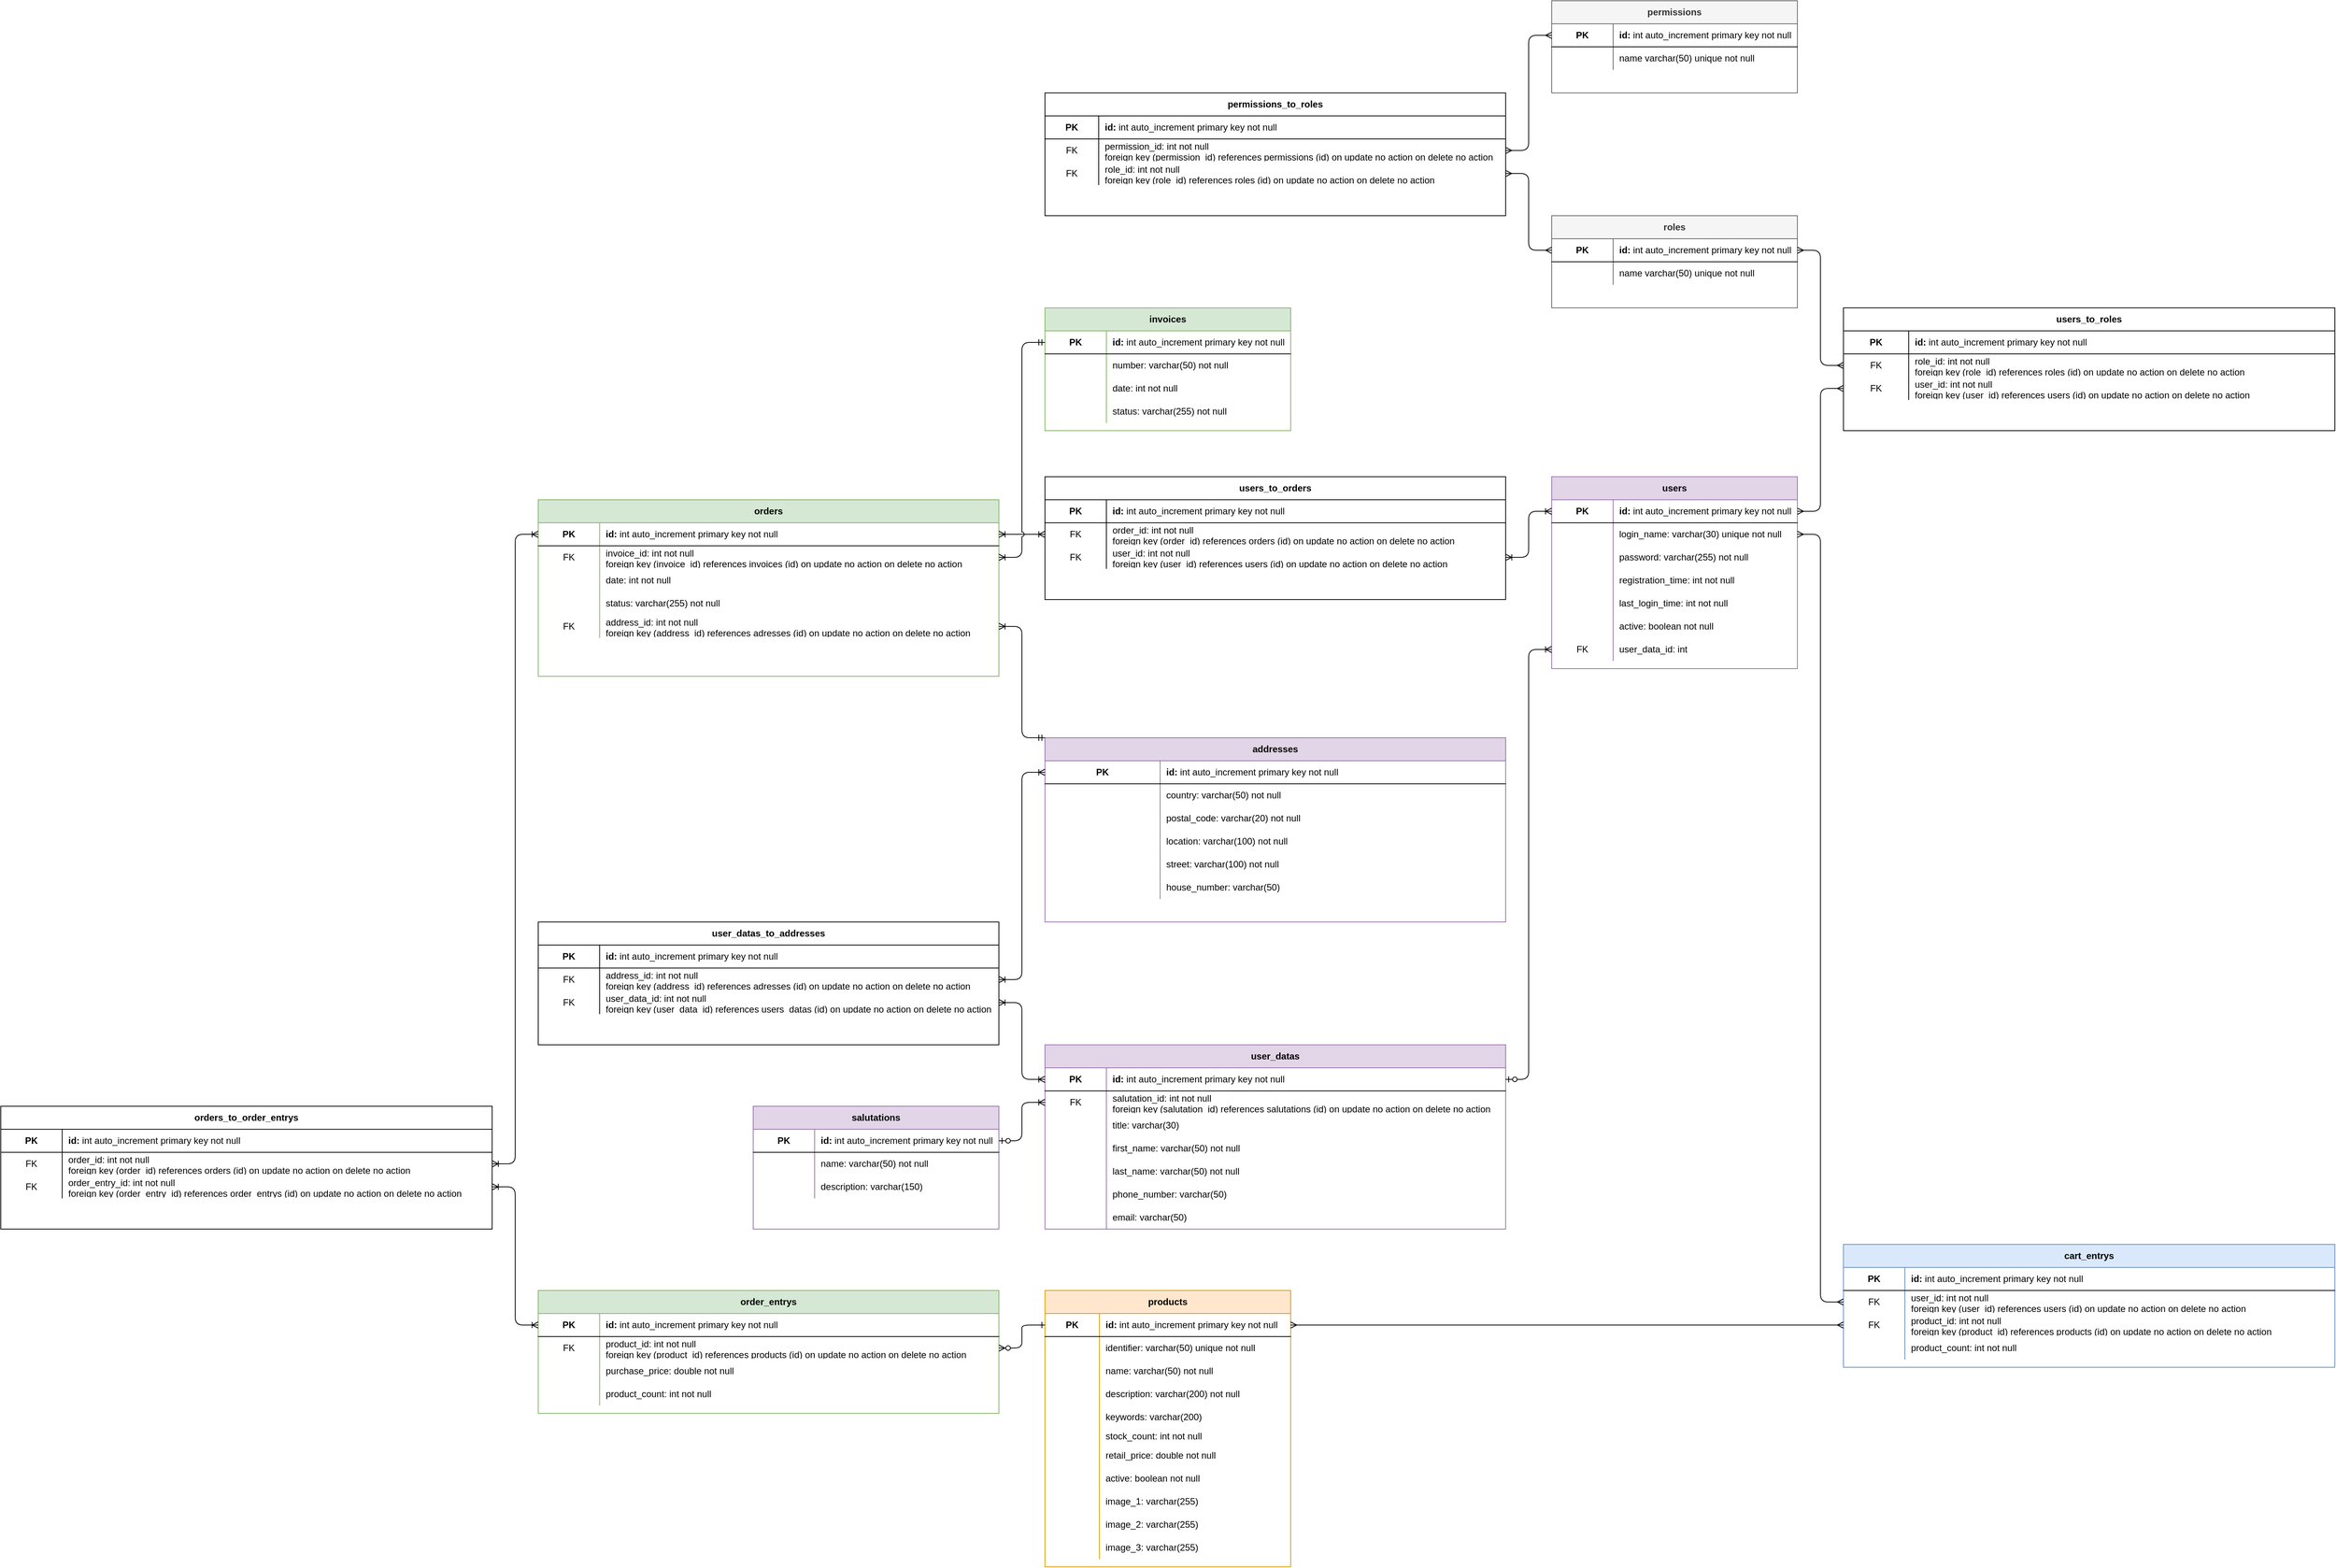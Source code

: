 <mxfile version="13.9.9" type="device"><diagram id="emBrl5HPC8OWLTnWpuDM" name="Seite-1"><mxGraphModel dx="5209" dy="2055" grid="1" gridSize="10" guides="1" tooltips="1" connect="1" arrows="1" fold="1" page="1" pageScale="1" pageWidth="827" pageHeight="1169" math="0" shadow="0"><root><mxCell id="0"/><mxCell id="1" parent="0"/><mxCell id="NzTd8VDksg4KIsSzklnf-1" value="products" style="shape=table;html=1;whiteSpace=wrap;startSize=30;container=1;collapsible=0;childLayout=tableLayout;fixedRows=1;rowLines=0;fontStyle=1;align=center;fillColor=#ffe6cc;strokeColor=#d79b00;" parent="1" vertex="1"><mxGeometry x="60" y="1800" width="320" height="360" as="geometry"/></mxCell><mxCell id="NzTd8VDksg4KIsSzklnf-2" value="" style="shape=partialRectangle;html=1;whiteSpace=wrap;collapsible=0;dropTarget=0;pointerEvents=0;fillColor=none;top=0;left=0;bottom=1;right=0;points=[[0,0.5],[1,0.5]];portConstraint=eastwest;" parent="NzTd8VDksg4KIsSzklnf-1" vertex="1"><mxGeometry y="30" width="320" height="30" as="geometry"/></mxCell><mxCell id="NzTd8VDksg4KIsSzklnf-3" value="&lt;b&gt;PK&lt;/b&gt;" style="shape=partialRectangle;html=1;whiteSpace=wrap;connectable=0;fillColor=none;top=0;left=0;bottom=0;right=0;overflow=hidden;" parent="NzTd8VDksg4KIsSzklnf-2" vertex="1"><mxGeometry width="71" height="30" as="geometry"/></mxCell><mxCell id="NzTd8VDksg4KIsSzklnf-4" value="&lt;b&gt;id:&lt;/b&gt; int&amp;nbsp;auto_increment primary key not null" style="shape=partialRectangle;html=1;whiteSpace=wrap;connectable=0;fillColor=none;top=0;left=0;bottom=0;right=0;align=left;spacingLeft=6;overflow=hidden;" parent="NzTd8VDksg4KIsSzklnf-2" vertex="1"><mxGeometry x="71" width="249" height="30" as="geometry"/></mxCell><mxCell id="NzTd8VDksg4KIsSzklnf-5" value="" style="shape=partialRectangle;html=1;whiteSpace=wrap;collapsible=0;dropTarget=0;pointerEvents=0;fillColor=none;top=0;left=0;bottom=0;right=0;points=[[0,0.5],[1,0.5]];portConstraint=eastwest;" parent="NzTd8VDksg4KIsSzklnf-1" vertex="1"><mxGeometry y="60" width="320" height="30" as="geometry"/></mxCell><mxCell id="NzTd8VDksg4KIsSzklnf-6" value="" style="shape=partialRectangle;html=1;whiteSpace=wrap;connectable=0;fillColor=none;top=0;left=0;bottom=0;right=0;overflow=hidden;" parent="NzTd8VDksg4KIsSzklnf-5" vertex="1"><mxGeometry width="71" height="30" as="geometry"/></mxCell><mxCell id="NzTd8VDksg4KIsSzklnf-7" value="identifier:&amp;nbsp;varchar(50)&amp;nbsp;unique not null" style="shape=partialRectangle;html=1;whiteSpace=wrap;connectable=0;fillColor=none;top=0;left=0;bottom=0;right=0;align=left;spacingLeft=6;overflow=hidden;" parent="NzTd8VDksg4KIsSzklnf-5" vertex="1"><mxGeometry x="71" width="249" height="30" as="geometry"/></mxCell><mxCell id="NzTd8VDksg4KIsSzklnf-8" value="" style="shape=partialRectangle;html=1;whiteSpace=wrap;collapsible=0;dropTarget=0;pointerEvents=0;fillColor=none;top=0;left=0;bottom=0;right=0;points=[[0,0.5],[1,0.5]];portConstraint=eastwest;" parent="NzTd8VDksg4KIsSzklnf-1" vertex="1"><mxGeometry y="90" width="320" height="30" as="geometry"/></mxCell><mxCell id="NzTd8VDksg4KIsSzklnf-9" value="" style="shape=partialRectangle;html=1;whiteSpace=wrap;connectable=0;fillColor=none;top=0;left=0;bottom=0;right=0;overflow=hidden;" parent="NzTd8VDksg4KIsSzklnf-8" vertex="1"><mxGeometry width="71" height="30" as="geometry"/></mxCell><mxCell id="NzTd8VDksg4KIsSzklnf-10" value="name:&amp;nbsp;varchar(50)&amp;nbsp;not null" style="shape=partialRectangle;html=1;whiteSpace=wrap;connectable=0;fillColor=none;top=0;left=0;bottom=0;right=0;align=left;spacingLeft=6;overflow=hidden;" parent="NzTd8VDksg4KIsSzklnf-8" vertex="1"><mxGeometry x="71" width="249" height="30" as="geometry"/></mxCell><mxCell id="NzTd8VDksg4KIsSzklnf-11" value="" style="shape=partialRectangle;html=1;whiteSpace=wrap;collapsible=0;dropTarget=0;pointerEvents=0;fillColor=none;top=0;left=0;bottom=0;right=0;points=[[0,0.5],[1,0.5]];portConstraint=eastwest;" parent="NzTd8VDksg4KIsSzklnf-1" vertex="1"><mxGeometry y="120" width="320" height="30" as="geometry"/></mxCell><mxCell id="NzTd8VDksg4KIsSzklnf-12" value="" style="shape=partialRectangle;html=1;whiteSpace=wrap;connectable=0;fillColor=none;top=0;left=0;bottom=0;right=0;overflow=hidden;" parent="NzTd8VDksg4KIsSzklnf-11" vertex="1"><mxGeometry width="71" height="30" as="geometry"/></mxCell><mxCell id="NzTd8VDksg4KIsSzklnf-13" value="description:&amp;nbsp;varchar(200)&amp;nbsp;not null" style="shape=partialRectangle;html=1;whiteSpace=wrap;connectable=0;fillColor=none;top=0;left=0;bottom=0;right=0;align=left;spacingLeft=6;overflow=hidden;" parent="NzTd8VDksg4KIsSzklnf-11" vertex="1"><mxGeometry x="71" width="249" height="30" as="geometry"/></mxCell><mxCell id="NzTd8VDksg4KIsSzklnf-14" value="" style="shape=partialRectangle;html=1;whiteSpace=wrap;collapsible=0;dropTarget=0;pointerEvents=0;fillColor=none;top=0;left=0;bottom=0;right=0;points=[[0,0.5],[1,0.5]];portConstraint=eastwest;" parent="NzTd8VDksg4KIsSzklnf-1" vertex="1"><mxGeometry y="150" width="320" height="30" as="geometry"/></mxCell><mxCell id="NzTd8VDksg4KIsSzklnf-15" value="" style="shape=partialRectangle;html=1;whiteSpace=wrap;connectable=0;fillColor=none;top=0;left=0;bottom=0;right=0;overflow=hidden;" parent="NzTd8VDksg4KIsSzklnf-14" vertex="1"><mxGeometry width="71" height="30" as="geometry"/></mxCell><mxCell id="NzTd8VDksg4KIsSzklnf-16" value="keywords:&amp;nbsp;varchar(200)" style="shape=partialRectangle;html=1;whiteSpace=wrap;connectable=0;fillColor=none;top=0;left=0;bottom=0;right=0;align=left;spacingLeft=6;overflow=hidden;" parent="NzTd8VDksg4KIsSzklnf-14" vertex="1"><mxGeometry x="71" width="249" height="30" as="geometry"/></mxCell><mxCell id="NzTd8VDksg4KIsSzklnf-17" value="" style="shape=partialRectangle;html=1;whiteSpace=wrap;collapsible=0;dropTarget=0;pointerEvents=0;fillColor=none;top=0;left=0;bottom=0;right=0;points=[[0,0.5],[1,0.5]];portConstraint=eastwest;" parent="NzTd8VDksg4KIsSzklnf-1" vertex="1"><mxGeometry y="180" width="320" height="20" as="geometry"/></mxCell><mxCell id="NzTd8VDksg4KIsSzklnf-18" value="" style="shape=partialRectangle;html=1;whiteSpace=wrap;connectable=0;fillColor=none;top=0;left=0;bottom=0;right=0;overflow=hidden;" parent="NzTd8VDksg4KIsSzklnf-17" vertex="1"><mxGeometry width="71" height="20" as="geometry"/></mxCell><mxCell id="NzTd8VDksg4KIsSzklnf-19" value="stock_count: int&amp;nbsp;not null" style="shape=partialRectangle;html=1;whiteSpace=wrap;connectable=0;fillColor=none;top=0;left=0;bottom=0;right=0;align=left;spacingLeft=6;overflow=hidden;" parent="NzTd8VDksg4KIsSzklnf-17" vertex="1"><mxGeometry x="71" width="249" height="20" as="geometry"/></mxCell><mxCell id="NzTd8VDksg4KIsSzklnf-39" value="" style="shape=partialRectangle;html=1;whiteSpace=wrap;collapsible=0;dropTarget=0;pointerEvents=0;fillColor=none;top=0;left=0;bottom=0;right=0;points=[[0,0.5],[1,0.5]];portConstraint=eastwest;" parent="NzTd8VDksg4KIsSzklnf-1" vertex="1"><mxGeometry y="200" width="320" height="30" as="geometry"/></mxCell><mxCell id="NzTd8VDksg4KIsSzklnf-40" value="" style="shape=partialRectangle;html=1;whiteSpace=wrap;connectable=0;fillColor=none;top=0;left=0;bottom=0;right=0;overflow=hidden;" parent="NzTd8VDksg4KIsSzklnf-39" vertex="1"><mxGeometry width="71" height="30" as="geometry"/></mxCell><mxCell id="NzTd8VDksg4KIsSzklnf-41" value="retail_price: double&amp;nbsp;not null" style="shape=partialRectangle;html=1;whiteSpace=wrap;connectable=0;fillColor=none;top=0;left=0;bottom=0;right=0;align=left;spacingLeft=6;overflow=hidden;" parent="NzTd8VDksg4KIsSzklnf-39" vertex="1"><mxGeometry x="71" width="249" height="30" as="geometry"/></mxCell><mxCell id="NzTd8VDksg4KIsSzklnf-64" value="" style="shape=partialRectangle;html=1;whiteSpace=wrap;collapsible=0;dropTarget=0;pointerEvents=0;fillColor=none;top=0;left=0;bottom=0;right=0;points=[[0,0.5],[1,0.5]];portConstraint=eastwest;" parent="NzTd8VDksg4KIsSzklnf-1" vertex="1"><mxGeometry y="230" width="320" height="30" as="geometry"/></mxCell><mxCell id="NzTd8VDksg4KIsSzklnf-65" value="" style="shape=partialRectangle;html=1;whiteSpace=wrap;connectable=0;fillColor=none;top=0;left=0;bottom=0;right=0;overflow=hidden;" parent="NzTd8VDksg4KIsSzklnf-64" vertex="1"><mxGeometry width="71" height="30" as="geometry"/></mxCell><mxCell id="NzTd8VDksg4KIsSzklnf-66" value="active: boolean not null" style="shape=partialRectangle;html=1;whiteSpace=wrap;connectable=0;fillColor=none;top=0;left=0;bottom=0;right=0;align=left;spacingLeft=6;overflow=hidden;" parent="NzTd8VDksg4KIsSzklnf-64" vertex="1"><mxGeometry x="71" width="249" height="30" as="geometry"/></mxCell><mxCell id="NzTd8VDksg4KIsSzklnf-67" value="" style="shape=partialRectangle;html=1;whiteSpace=wrap;collapsible=0;dropTarget=0;pointerEvents=0;fillColor=none;top=0;left=0;bottom=0;right=0;points=[[0,0.5],[1,0.5]];portConstraint=eastwest;" parent="NzTd8VDksg4KIsSzklnf-1" vertex="1"><mxGeometry y="260" width="320" height="30" as="geometry"/></mxCell><mxCell id="NzTd8VDksg4KIsSzklnf-68" value="" style="shape=partialRectangle;html=1;whiteSpace=wrap;connectable=0;fillColor=none;top=0;left=0;bottom=0;right=0;overflow=hidden;" parent="NzTd8VDksg4KIsSzklnf-67" vertex="1"><mxGeometry width="71" height="30" as="geometry"/></mxCell><mxCell id="NzTd8VDksg4KIsSzklnf-69" value="image_1: varchar(255)" style="shape=partialRectangle;html=1;whiteSpace=wrap;connectable=0;fillColor=none;top=0;left=0;bottom=0;right=0;align=left;spacingLeft=6;overflow=hidden;" parent="NzTd8VDksg4KIsSzklnf-67" vertex="1"><mxGeometry x="71" width="249" height="30" as="geometry"/></mxCell><mxCell id="NzTd8VDksg4KIsSzklnf-70" value="" style="shape=partialRectangle;html=1;whiteSpace=wrap;collapsible=0;dropTarget=0;pointerEvents=0;fillColor=none;top=0;left=0;bottom=0;right=0;points=[[0,0.5],[1,0.5]];portConstraint=eastwest;" parent="NzTd8VDksg4KIsSzklnf-1" vertex="1"><mxGeometry y="290" width="320" height="30" as="geometry"/></mxCell><mxCell id="NzTd8VDksg4KIsSzklnf-71" value="" style="shape=partialRectangle;html=1;whiteSpace=wrap;connectable=0;fillColor=none;top=0;left=0;bottom=0;right=0;overflow=hidden;" parent="NzTd8VDksg4KIsSzklnf-70" vertex="1"><mxGeometry width="71" height="30" as="geometry"/></mxCell><mxCell id="NzTd8VDksg4KIsSzklnf-72" value="image_2: varchar(255)" style="shape=partialRectangle;html=1;whiteSpace=wrap;connectable=0;fillColor=none;top=0;left=0;bottom=0;right=0;align=left;spacingLeft=6;overflow=hidden;" parent="NzTd8VDksg4KIsSzklnf-70" vertex="1"><mxGeometry x="71" width="249" height="30" as="geometry"/></mxCell><mxCell id="NzTd8VDksg4KIsSzklnf-73" value="" style="shape=partialRectangle;html=1;whiteSpace=wrap;collapsible=0;dropTarget=0;pointerEvents=0;fillColor=none;top=0;left=0;bottom=0;right=0;points=[[0,0.5],[1,0.5]];portConstraint=eastwest;" parent="NzTd8VDksg4KIsSzklnf-1" vertex="1"><mxGeometry y="320" width="320" height="30" as="geometry"/></mxCell><mxCell id="NzTd8VDksg4KIsSzklnf-74" value="" style="shape=partialRectangle;html=1;whiteSpace=wrap;connectable=0;fillColor=none;top=0;left=0;bottom=0;right=0;overflow=hidden;" parent="NzTd8VDksg4KIsSzklnf-73" vertex="1"><mxGeometry width="71" height="30" as="geometry"/></mxCell><mxCell id="NzTd8VDksg4KIsSzklnf-75" value="image_3: varchar(255)" style="shape=partialRectangle;html=1;whiteSpace=wrap;connectable=0;fillColor=none;top=0;left=0;bottom=0;right=0;align=left;spacingLeft=6;overflow=hidden;" parent="NzTd8VDksg4KIsSzklnf-73" vertex="1"><mxGeometry x="71" width="249" height="30" as="geometry"/></mxCell><mxCell id="NzTd8VDksg4KIsSzklnf-86" value="users" style="shape=table;html=1;whiteSpace=wrap;startSize=30;container=1;collapsible=0;childLayout=tableLayout;fixedRows=1;rowLines=0;fontStyle=1;align=center;fillColor=#e1d5e7;strokeColor=#9673a6;" parent="1" vertex="1"><mxGeometry x="720" y="740" width="320" height="250" as="geometry"/></mxCell><mxCell id="NzTd8VDksg4KIsSzklnf-87" value="" style="shape=partialRectangle;html=1;whiteSpace=wrap;collapsible=0;dropTarget=0;pointerEvents=0;fillColor=none;top=0;left=0;bottom=1;right=0;points=[[0,0.5],[1,0.5]];portConstraint=eastwest;" parent="NzTd8VDksg4KIsSzklnf-86" vertex="1"><mxGeometry y="30" width="320" height="30" as="geometry"/></mxCell><mxCell id="NzTd8VDksg4KIsSzklnf-88" value="&lt;b&gt;PK&lt;/b&gt;" style="shape=partialRectangle;html=1;whiteSpace=wrap;connectable=0;fillColor=none;top=0;left=0;bottom=0;right=0;overflow=hidden;" parent="NzTd8VDksg4KIsSzklnf-87" vertex="1"><mxGeometry width="80" height="30" as="geometry"/></mxCell><mxCell id="NzTd8VDksg4KIsSzklnf-89" value="&lt;b&gt;id:&lt;/b&gt; int&amp;nbsp;auto_increment primary key not null" style="shape=partialRectangle;html=1;whiteSpace=wrap;connectable=0;fillColor=none;top=0;left=0;bottom=0;right=0;align=left;spacingLeft=6;overflow=hidden;" parent="NzTd8VDksg4KIsSzklnf-87" vertex="1"><mxGeometry x="80" width="240" height="30" as="geometry"/></mxCell><mxCell id="NzTd8VDksg4KIsSzklnf-90" value="" style="shape=partialRectangle;html=1;whiteSpace=wrap;collapsible=0;dropTarget=0;pointerEvents=0;fillColor=none;top=0;left=0;bottom=0;right=0;points=[[0,0.5],[1,0.5]];portConstraint=eastwest;" parent="NzTd8VDksg4KIsSzklnf-86" vertex="1"><mxGeometry y="60" width="320" height="30" as="geometry"/></mxCell><mxCell id="NzTd8VDksg4KIsSzklnf-91" value="" style="shape=partialRectangle;html=1;whiteSpace=wrap;connectable=0;fillColor=none;top=0;left=0;bottom=0;right=0;overflow=hidden;" parent="NzTd8VDksg4KIsSzklnf-90" vertex="1"><mxGeometry width="80" height="30" as="geometry"/></mxCell><mxCell id="NzTd8VDksg4KIsSzklnf-92" value="login_name: varchar(30) unique not null" style="shape=partialRectangle;html=1;whiteSpace=wrap;connectable=0;fillColor=none;top=0;left=0;bottom=0;right=0;align=left;spacingLeft=6;overflow=hidden;" parent="NzTd8VDksg4KIsSzklnf-90" vertex="1"><mxGeometry x="80" width="240" height="30" as="geometry"/></mxCell><mxCell id="NzTd8VDksg4KIsSzklnf-96" value="" style="shape=partialRectangle;html=1;whiteSpace=wrap;collapsible=0;dropTarget=0;pointerEvents=0;fillColor=none;top=0;left=0;bottom=0;right=0;points=[[0,0.5],[1,0.5]];portConstraint=eastwest;" parent="NzTd8VDksg4KIsSzklnf-86" vertex="1"><mxGeometry y="90" width="320" height="30" as="geometry"/></mxCell><mxCell id="NzTd8VDksg4KIsSzklnf-97" value="" style="shape=partialRectangle;html=1;whiteSpace=wrap;connectable=0;fillColor=none;top=0;left=0;bottom=0;right=0;overflow=hidden;" parent="NzTd8VDksg4KIsSzklnf-96" vertex="1"><mxGeometry width="80" height="30" as="geometry"/></mxCell><mxCell id="NzTd8VDksg4KIsSzklnf-98" value="password: varchar(255) not null" style="shape=partialRectangle;html=1;whiteSpace=wrap;connectable=0;fillColor=none;top=0;left=0;bottom=0;right=0;align=left;spacingLeft=6;overflow=hidden;" parent="NzTd8VDksg4KIsSzklnf-96" vertex="1"><mxGeometry x="80" width="240" height="30" as="geometry"/></mxCell><mxCell id="NzTd8VDksg4KIsSzklnf-99" value="" style="shape=partialRectangle;html=1;whiteSpace=wrap;collapsible=0;dropTarget=0;pointerEvents=0;fillColor=none;top=0;left=0;bottom=0;right=0;points=[[0,0.5],[1,0.5]];portConstraint=eastwest;" parent="NzTd8VDksg4KIsSzklnf-86" vertex="1"><mxGeometry y="120" width="320" height="30" as="geometry"/></mxCell><mxCell id="NzTd8VDksg4KIsSzklnf-100" value="" style="shape=partialRectangle;html=1;whiteSpace=wrap;connectable=0;fillColor=none;top=0;left=0;bottom=0;right=0;overflow=hidden;" parent="NzTd8VDksg4KIsSzklnf-99" vertex="1"><mxGeometry width="80" height="30" as="geometry"/></mxCell><mxCell id="NzTd8VDksg4KIsSzklnf-101" value="registration_time: int not null" style="shape=partialRectangle;html=1;whiteSpace=wrap;connectable=0;fillColor=none;top=0;left=0;bottom=0;right=0;align=left;spacingLeft=6;overflow=hidden;" parent="NzTd8VDksg4KIsSzklnf-99" vertex="1"><mxGeometry x="80" width="240" height="30" as="geometry"/></mxCell><mxCell id="NzTd8VDksg4KIsSzklnf-102" value="" style="shape=partialRectangle;html=1;whiteSpace=wrap;collapsible=0;dropTarget=0;pointerEvents=0;fillColor=none;top=0;left=0;bottom=0;right=0;points=[[0,0.5],[1,0.5]];portConstraint=eastwest;" parent="NzTd8VDksg4KIsSzklnf-86" vertex="1"><mxGeometry y="150" width="320" height="30" as="geometry"/></mxCell><mxCell id="NzTd8VDksg4KIsSzklnf-103" value="" style="shape=partialRectangle;html=1;whiteSpace=wrap;connectable=0;fillColor=none;top=0;left=0;bottom=0;right=0;overflow=hidden;" parent="NzTd8VDksg4KIsSzklnf-102" vertex="1"><mxGeometry width="80" height="30" as="geometry"/></mxCell><mxCell id="NzTd8VDksg4KIsSzklnf-104" value="last_login_time: int not null" style="shape=partialRectangle;html=1;whiteSpace=wrap;connectable=0;fillColor=none;top=0;left=0;bottom=0;right=0;align=left;spacingLeft=6;overflow=hidden;" parent="NzTd8VDksg4KIsSzklnf-102" vertex="1"><mxGeometry x="80" width="240" height="30" as="geometry"/></mxCell><mxCell id="NzTd8VDksg4KIsSzklnf-108" value="" style="shape=partialRectangle;html=1;whiteSpace=wrap;collapsible=0;dropTarget=0;pointerEvents=0;fillColor=none;top=0;left=0;bottom=0;right=0;points=[[0,0.5],[1,0.5]];portConstraint=eastwest;" parent="NzTd8VDksg4KIsSzklnf-86" vertex="1"><mxGeometry y="180" width="320" height="30" as="geometry"/></mxCell><mxCell id="NzTd8VDksg4KIsSzklnf-109" value="" style="shape=partialRectangle;html=1;whiteSpace=wrap;connectable=0;fillColor=none;top=0;left=0;bottom=0;right=0;overflow=hidden;" parent="NzTd8VDksg4KIsSzklnf-108" vertex="1"><mxGeometry width="80" height="30" as="geometry"/></mxCell><mxCell id="NzTd8VDksg4KIsSzklnf-110" value="active: boolean not null" style="shape=partialRectangle;html=1;whiteSpace=wrap;connectable=0;fillColor=none;top=0;left=0;bottom=0;right=0;align=left;spacingLeft=6;overflow=hidden;" parent="NzTd8VDksg4KIsSzklnf-108" vertex="1"><mxGeometry x="80" width="240" height="30" as="geometry"/></mxCell><mxCell id="mi3xMfkXDwoJNMSxES1c-165" value="" style="shape=partialRectangle;html=1;whiteSpace=wrap;collapsible=0;dropTarget=0;pointerEvents=0;fillColor=none;top=0;left=0;bottom=0;right=0;points=[[0,0.5],[1,0.5]];portConstraint=eastwest;" parent="NzTd8VDksg4KIsSzklnf-86" vertex="1"><mxGeometry y="210" width="320" height="30" as="geometry"/></mxCell><mxCell id="mi3xMfkXDwoJNMSxES1c-166" value="FK" style="shape=partialRectangle;html=1;whiteSpace=wrap;connectable=0;fillColor=none;top=0;left=0;bottom=0;right=0;overflow=hidden;" parent="mi3xMfkXDwoJNMSxES1c-165" vertex="1"><mxGeometry width="80" height="30" as="geometry"/></mxCell><mxCell id="mi3xMfkXDwoJNMSxES1c-167" value="user_data_id: int" style="shape=partialRectangle;html=1;whiteSpace=wrap;connectable=0;top=0;left=0;bottom=0;right=0;align=left;spacingLeft=6;overflow=hidden;fillColor=none;" parent="mi3xMfkXDwoJNMSxES1c-165" vertex="1"><mxGeometry x="80" width="240" height="30" as="geometry"/></mxCell><mxCell id="NzTd8VDksg4KIsSzklnf-120" value="permissions" style="shape=table;html=1;whiteSpace=wrap;startSize=30;container=1;collapsible=0;childLayout=tableLayout;fixedRows=1;rowLines=0;fontStyle=1;align=center;fillColor=#f5f5f5;strokeColor=#666666;fontColor=#333333;" parent="1" vertex="1"><mxGeometry x="720" y="120" width="320" height="120" as="geometry"/></mxCell><mxCell id="NzTd8VDksg4KIsSzklnf-121" value="" style="shape=partialRectangle;html=1;whiteSpace=wrap;collapsible=0;dropTarget=0;pointerEvents=0;fillColor=none;top=0;left=0;bottom=1;right=0;points=[[0,0.5],[1,0.5]];portConstraint=eastwest;" parent="NzTd8VDksg4KIsSzklnf-120" vertex="1"><mxGeometry y="30" width="320" height="30" as="geometry"/></mxCell><mxCell id="NzTd8VDksg4KIsSzklnf-122" value="&lt;b&gt;PK&lt;/b&gt;" style="shape=partialRectangle;html=1;whiteSpace=wrap;connectable=0;fillColor=none;top=0;left=0;bottom=0;right=0;overflow=hidden;" parent="NzTd8VDksg4KIsSzklnf-121" vertex="1"><mxGeometry width="80" height="30" as="geometry"/></mxCell><mxCell id="NzTd8VDksg4KIsSzklnf-123" value="&lt;b&gt;id:&lt;/b&gt; int&amp;nbsp;auto_increment primary key not null" style="shape=partialRectangle;html=1;whiteSpace=wrap;connectable=0;fillColor=none;top=0;left=0;bottom=0;right=0;align=left;spacingLeft=6;overflow=hidden;" parent="NzTd8VDksg4KIsSzklnf-121" vertex="1"><mxGeometry x="80" width="240" height="30" as="geometry"/></mxCell><mxCell id="NzTd8VDksg4KIsSzklnf-124" value="" style="shape=partialRectangle;html=1;whiteSpace=wrap;collapsible=0;dropTarget=0;pointerEvents=0;fillColor=none;top=0;left=0;bottom=0;right=0;points=[[0,0.5],[1,0.5]];portConstraint=eastwest;" parent="NzTd8VDksg4KIsSzklnf-120" vertex="1"><mxGeometry y="60" width="320" height="30" as="geometry"/></mxCell><mxCell id="NzTd8VDksg4KIsSzklnf-125" value="" style="shape=partialRectangle;html=1;whiteSpace=wrap;connectable=0;fillColor=none;top=0;left=0;bottom=0;right=0;overflow=hidden;" parent="NzTd8VDksg4KIsSzklnf-124" vertex="1"><mxGeometry width="80" height="30" as="geometry"/></mxCell><mxCell id="NzTd8VDksg4KIsSzklnf-126" value="name varchar(50) unique not null" style="shape=partialRectangle;html=1;whiteSpace=wrap;connectable=0;fillColor=none;top=0;left=0;bottom=0;right=0;align=left;spacingLeft=6;overflow=hidden;" parent="NzTd8VDksg4KIsSzklnf-124" vertex="1"><mxGeometry x="80" width="240" height="30" as="geometry"/></mxCell><mxCell id="NzTd8VDksg4KIsSzklnf-142" value="roles" style="shape=table;html=1;whiteSpace=wrap;startSize=30;container=1;collapsible=0;childLayout=tableLayout;fixedRows=1;rowLines=0;fontStyle=1;align=center;fillColor=#f5f5f5;strokeColor=#666666;fontColor=#333333;" parent="1" vertex="1"><mxGeometry x="720" y="400" width="320" height="120" as="geometry"/></mxCell><mxCell id="NzTd8VDksg4KIsSzklnf-143" value="" style="shape=partialRectangle;html=1;whiteSpace=wrap;collapsible=0;dropTarget=0;pointerEvents=0;fillColor=none;top=0;left=0;bottom=1;right=0;points=[[0,0.5],[1,0.5]];portConstraint=eastwest;" parent="NzTd8VDksg4KIsSzklnf-142" vertex="1"><mxGeometry y="30" width="320" height="30" as="geometry"/></mxCell><mxCell id="NzTd8VDksg4KIsSzklnf-144" value="&lt;b&gt;PK&lt;/b&gt;" style="shape=partialRectangle;html=1;whiteSpace=wrap;connectable=0;fillColor=none;top=0;left=0;bottom=0;right=0;overflow=hidden;" parent="NzTd8VDksg4KIsSzklnf-143" vertex="1"><mxGeometry width="80" height="30" as="geometry"/></mxCell><mxCell id="NzTd8VDksg4KIsSzklnf-145" value="&lt;b&gt;id:&lt;/b&gt; int&amp;nbsp;auto_increment primary key not null" style="shape=partialRectangle;html=1;whiteSpace=wrap;connectable=0;fillColor=none;top=0;left=0;bottom=0;right=0;align=left;spacingLeft=6;overflow=hidden;" parent="NzTd8VDksg4KIsSzklnf-143" vertex="1"><mxGeometry x="80" width="240" height="30" as="geometry"/></mxCell><mxCell id="NzTd8VDksg4KIsSzklnf-146" value="" style="shape=partialRectangle;html=1;whiteSpace=wrap;collapsible=0;dropTarget=0;pointerEvents=0;fillColor=none;top=0;left=0;bottom=0;right=0;points=[[0,0.5],[1,0.5]];portConstraint=eastwest;" parent="NzTd8VDksg4KIsSzklnf-142" vertex="1"><mxGeometry y="60" width="320" height="30" as="geometry"/></mxCell><mxCell id="NzTd8VDksg4KIsSzklnf-147" value="" style="shape=partialRectangle;html=1;whiteSpace=wrap;connectable=0;fillColor=none;top=0;left=0;bottom=0;right=0;overflow=hidden;" parent="NzTd8VDksg4KIsSzklnf-146" vertex="1"><mxGeometry width="80" height="30" as="geometry"/></mxCell><mxCell id="NzTd8VDksg4KIsSzklnf-148" value="name varchar(50) unique not null" style="shape=partialRectangle;html=1;whiteSpace=wrap;connectable=0;fillColor=none;top=0;left=0;bottom=0;right=0;align=left;spacingLeft=6;overflow=hidden;" parent="NzTd8VDksg4KIsSzklnf-146" vertex="1"><mxGeometry x="80" width="240" height="30" as="geometry"/></mxCell><mxCell id="NzTd8VDksg4KIsSzklnf-152" value="permissions_to_roles" style="shape=table;html=1;whiteSpace=wrap;startSize=30;container=1;collapsible=0;childLayout=tableLayout;fixedRows=1;rowLines=0;fontStyle=1;align=center;" parent="1" vertex="1"><mxGeometry x="60" y="240" width="600" height="160" as="geometry"/></mxCell><mxCell id="NzTd8VDksg4KIsSzklnf-153" value="" style="shape=partialRectangle;html=1;whiteSpace=wrap;collapsible=0;dropTarget=0;pointerEvents=0;fillColor=none;top=0;left=0;bottom=1;right=0;points=[[0,0.5],[1,0.5]];portConstraint=eastwest;" parent="NzTd8VDksg4KIsSzklnf-152" vertex="1"><mxGeometry y="30" width="600" height="30" as="geometry"/></mxCell><mxCell id="NzTd8VDksg4KIsSzklnf-154" value="&lt;b&gt;PK&lt;/b&gt;" style="shape=partialRectangle;html=1;whiteSpace=wrap;connectable=0;fillColor=none;top=0;left=0;bottom=0;right=0;overflow=hidden;" parent="NzTd8VDksg4KIsSzklnf-153" vertex="1"><mxGeometry width="70" height="30" as="geometry"/></mxCell><mxCell id="NzTd8VDksg4KIsSzklnf-155" value="&lt;b&gt;id:&lt;/b&gt; int&amp;nbsp;auto_increment primary key not null" style="shape=partialRectangle;html=1;whiteSpace=wrap;connectable=0;fillColor=none;top=0;left=0;bottom=0;right=0;align=left;spacingLeft=6;overflow=hidden;" parent="NzTd8VDksg4KIsSzklnf-153" vertex="1"><mxGeometry x="70" width="530" height="30" as="geometry"/></mxCell><mxCell id="NzTd8VDksg4KIsSzklnf-159" value="" style="shape=partialRectangle;html=1;whiteSpace=wrap;collapsible=0;dropTarget=0;pointerEvents=0;fillColor=none;top=0;left=0;bottom=0;right=0;points=[[0,0.5],[1,0.5]];portConstraint=eastwest;" parent="NzTd8VDksg4KIsSzklnf-152" vertex="1"><mxGeometry y="60" width="600" height="30" as="geometry"/></mxCell><mxCell id="NzTd8VDksg4KIsSzklnf-160" value="FK" style="shape=partialRectangle;html=1;whiteSpace=wrap;connectable=0;fillColor=none;top=0;left=0;bottom=0;right=0;overflow=hidden;" parent="NzTd8VDksg4KIsSzklnf-159" vertex="1"><mxGeometry width="70" height="30" as="geometry"/></mxCell><mxCell id="NzTd8VDksg4KIsSzklnf-161" value="permission_id: int not null&lt;br&gt;foreign key (permission_id) references permissions (id) on update no action on delete no action" style="shape=partialRectangle;html=1;whiteSpace=wrap;connectable=0;top=0;left=0;bottom=0;right=0;align=left;spacingLeft=6;overflow=hidden;fillColor=none;" parent="NzTd8VDksg4KIsSzklnf-159" vertex="1"><mxGeometry x="70" width="530" height="30" as="geometry"/></mxCell><mxCell id="NzTd8VDksg4KIsSzklnf-156" value="" style="shape=partialRectangle;html=1;whiteSpace=wrap;collapsible=0;dropTarget=0;pointerEvents=0;fillColor=none;top=0;left=0;bottom=0;right=0;points=[[0,0.5],[1,0.5]];portConstraint=eastwest;" parent="NzTd8VDksg4KIsSzklnf-152" vertex="1"><mxGeometry y="90" width="600" height="30" as="geometry"/></mxCell><mxCell id="NzTd8VDksg4KIsSzklnf-157" value="FK" style="shape=partialRectangle;html=1;whiteSpace=wrap;connectable=0;fillColor=none;top=0;left=0;bottom=0;right=0;overflow=hidden;" parent="NzTd8VDksg4KIsSzklnf-156" vertex="1"><mxGeometry width="70" height="30" as="geometry"/></mxCell><mxCell id="NzTd8VDksg4KIsSzklnf-158" value="role_id: int not null&lt;br&gt;foreign key (role_id) references roles (id) on update no action on delete no action" style="shape=partialRectangle;html=1;whiteSpace=wrap;connectable=0;fillColor=none;top=0;left=0;bottom=0;right=0;align=left;spacingLeft=6;overflow=hidden;" parent="NzTd8VDksg4KIsSzklnf-156" vertex="1"><mxGeometry x="70" width="530" height="30" as="geometry"/></mxCell><mxCell id="mi3xMfkXDwoJNMSxES1c-1" value="" style="edgeStyle=entityRelationEdgeStyle;fontSize=12;html=1;endArrow=ERmany;startArrow=ERmany;entryX=0;entryY=0.5;entryDx=0;entryDy=0;exitX=1;exitY=0.5;exitDx=0;exitDy=0;" parent="1" source="NzTd8VDksg4KIsSzklnf-159" target="NzTd8VDksg4KIsSzklnf-121" edge="1"><mxGeometry width="100" height="100" relative="1" as="geometry"><mxPoint x="550" y="430" as="sourcePoint"/><mxPoint x="650" y="330" as="targetPoint"/></mxGeometry></mxCell><mxCell id="mi3xMfkXDwoJNMSxES1c-2" value="" style="edgeStyle=entityRelationEdgeStyle;fontSize=12;html=1;endArrow=ERmany;startArrow=ERmany;entryX=0;entryY=0.5;entryDx=0;entryDy=0;exitX=1;exitY=0.5;exitDx=0;exitDy=0;" parent="1" source="NzTd8VDksg4KIsSzklnf-156" target="NzTd8VDksg4KIsSzklnf-143" edge="1"><mxGeometry width="100" height="100" relative="1" as="geometry"><mxPoint x="580" y="625" as="sourcePoint"/><mxPoint x="660" y="435" as="targetPoint"/></mxGeometry></mxCell><mxCell id="mi3xMfkXDwoJNMSxES1c-3" value="users_to_roles" style="shape=table;html=1;whiteSpace=wrap;startSize=30;container=1;collapsible=0;childLayout=tableLayout;fixedRows=1;rowLines=0;fontStyle=1;align=center;" parent="1" vertex="1"><mxGeometry x="1100" y="520" width="640" height="160" as="geometry"/></mxCell><mxCell id="mi3xMfkXDwoJNMSxES1c-4" value="" style="shape=partialRectangle;html=1;whiteSpace=wrap;collapsible=0;dropTarget=0;pointerEvents=0;fillColor=none;top=0;left=0;bottom=1;right=0;points=[[0,0.5],[1,0.5]];portConstraint=eastwest;" parent="mi3xMfkXDwoJNMSxES1c-3" vertex="1"><mxGeometry y="30" width="640" height="30" as="geometry"/></mxCell><mxCell id="mi3xMfkXDwoJNMSxES1c-5" value="&lt;b&gt;PK&lt;/b&gt;" style="shape=partialRectangle;html=1;whiteSpace=wrap;connectable=0;fillColor=none;top=0;left=0;bottom=0;right=0;overflow=hidden;" parent="mi3xMfkXDwoJNMSxES1c-4" vertex="1"><mxGeometry width="85" height="30" as="geometry"/></mxCell><mxCell id="mi3xMfkXDwoJNMSxES1c-6" value="&lt;b&gt;id:&lt;/b&gt; int&amp;nbsp;auto_increment primary key not null" style="shape=partialRectangle;html=1;whiteSpace=wrap;connectable=0;fillColor=none;top=0;left=0;bottom=0;right=0;align=left;spacingLeft=6;overflow=hidden;" parent="mi3xMfkXDwoJNMSxES1c-4" vertex="1"><mxGeometry x="85" width="555" height="30" as="geometry"/></mxCell><mxCell id="mi3xMfkXDwoJNMSxES1c-10" value="" style="shape=partialRectangle;html=1;whiteSpace=wrap;collapsible=0;dropTarget=0;pointerEvents=0;fillColor=none;top=0;left=0;bottom=0;right=0;points=[[0,0.5],[1,0.5]];portConstraint=eastwest;" parent="mi3xMfkXDwoJNMSxES1c-3" vertex="1"><mxGeometry y="60" width="640" height="30" as="geometry"/></mxCell><mxCell id="mi3xMfkXDwoJNMSxES1c-11" value="FK" style="shape=partialRectangle;html=1;whiteSpace=wrap;connectable=0;fillColor=none;top=0;left=0;bottom=0;right=0;overflow=hidden;" parent="mi3xMfkXDwoJNMSxES1c-10" vertex="1"><mxGeometry width="85" height="30" as="geometry"/></mxCell><mxCell id="mi3xMfkXDwoJNMSxES1c-12" value="role_id: int not null&lt;br&gt;foreign key (role_id) references roles (id) on update no action on delete no action" style="shape=partialRectangle;html=1;whiteSpace=wrap;connectable=0;top=0;left=0;bottom=0;right=0;align=left;spacingLeft=6;overflow=hidden;fillColor=none;" parent="mi3xMfkXDwoJNMSxES1c-10" vertex="1"><mxGeometry x="85" width="555" height="30" as="geometry"/></mxCell><mxCell id="mi3xMfkXDwoJNMSxES1c-7" value="" style="shape=partialRectangle;html=1;whiteSpace=wrap;collapsible=0;dropTarget=0;pointerEvents=0;fillColor=none;top=0;left=0;bottom=0;right=0;points=[[0,0.5],[1,0.5]];portConstraint=eastwest;" parent="mi3xMfkXDwoJNMSxES1c-3" vertex="1"><mxGeometry y="90" width="640" height="30" as="geometry"/></mxCell><mxCell id="mi3xMfkXDwoJNMSxES1c-8" value="FK" style="shape=partialRectangle;html=1;whiteSpace=wrap;connectable=0;fillColor=none;top=0;left=0;bottom=0;right=0;overflow=hidden;" parent="mi3xMfkXDwoJNMSxES1c-7" vertex="1"><mxGeometry width="85" height="30" as="geometry"/></mxCell><mxCell id="mi3xMfkXDwoJNMSxES1c-9" value="user_id: int not null&lt;br&gt;foreign key (user_id) references users (id) on update no action on delete no action" style="shape=partialRectangle;html=1;whiteSpace=wrap;connectable=0;top=0;left=0;bottom=0;right=0;align=left;spacingLeft=6;overflow=hidden;strokeColor=#b85450;fillColor=none;" parent="mi3xMfkXDwoJNMSxES1c-7" vertex="1"><mxGeometry x="85" width="555" height="30" as="geometry"/></mxCell><mxCell id="mi3xMfkXDwoJNMSxES1c-13" value="" style="edgeStyle=entityRelationEdgeStyle;fontSize=12;html=1;endArrow=ERmany;startArrow=ERmany;entryX=0;entryY=0.5;entryDx=0;entryDy=0;exitX=1;exitY=0.5;exitDx=0;exitDy=0;" parent="1" source="NzTd8VDksg4KIsSzklnf-143" target="mi3xMfkXDwoJNMSxES1c-10" edge="1"><mxGeometry width="100" height="100" relative="1" as="geometry"><mxPoint x="1000" y="550" as="sourcePoint"/><mxPoint x="1080" y="650" as="targetPoint"/></mxGeometry></mxCell><mxCell id="mi3xMfkXDwoJNMSxES1c-14" value="" style="edgeStyle=entityRelationEdgeStyle;fontSize=12;html=1;endArrow=ERmany;startArrow=ERmany;entryX=0;entryY=0.5;entryDx=0;entryDy=0;exitX=1;exitY=0.5;exitDx=0;exitDy=0;" parent="1" source="NzTd8VDksg4KIsSzklnf-87" target="mi3xMfkXDwoJNMSxES1c-7" edge="1"><mxGeometry width="100" height="100" relative="1" as="geometry"><mxPoint x="1110" y="750" as="sourcePoint"/><mxPoint x="1190" y="940" as="targetPoint"/></mxGeometry></mxCell><mxCell id="mi3xMfkXDwoJNMSxES1c-15" value="cart_entrys" style="shape=table;html=1;whiteSpace=wrap;startSize=30;container=1;collapsible=0;childLayout=tableLayout;fixedRows=1;rowLines=0;fontStyle=1;align=center;fillColor=#dae8fc;strokeColor=#6c8ebf;" parent="1" vertex="1"><mxGeometry x="1100" y="1740" width="640" height="160" as="geometry"/></mxCell><mxCell id="mi3xMfkXDwoJNMSxES1c-16" value="" style="shape=partialRectangle;html=1;whiteSpace=wrap;collapsible=0;dropTarget=0;pointerEvents=0;fillColor=none;top=0;left=0;bottom=1;right=0;points=[[0,0.5],[1,0.5]];portConstraint=eastwest;" parent="mi3xMfkXDwoJNMSxES1c-15" vertex="1"><mxGeometry y="30" width="640" height="30" as="geometry"/></mxCell><mxCell id="mi3xMfkXDwoJNMSxES1c-17" value="&lt;b&gt;PK&lt;/b&gt;" style="shape=partialRectangle;html=1;whiteSpace=wrap;connectable=0;fillColor=none;top=0;left=0;bottom=0;right=0;overflow=hidden;" parent="mi3xMfkXDwoJNMSxES1c-16" vertex="1"><mxGeometry width="80" height="30" as="geometry"/></mxCell><mxCell id="mi3xMfkXDwoJNMSxES1c-18" value="&lt;b&gt;id:&lt;/b&gt; int&amp;nbsp;auto_increment primary key not null" style="shape=partialRectangle;html=1;whiteSpace=wrap;connectable=0;fillColor=none;top=0;left=0;bottom=0;right=0;align=left;spacingLeft=6;overflow=hidden;" parent="mi3xMfkXDwoJNMSxES1c-16" vertex="1"><mxGeometry x="80" width="560" height="30" as="geometry"/></mxCell><mxCell id="mi3xMfkXDwoJNMSxES1c-19" value="" style="shape=partialRectangle;html=1;whiteSpace=wrap;collapsible=0;dropTarget=0;pointerEvents=0;fillColor=none;top=0;left=0;bottom=0;right=0;points=[[0,0.5],[1,0.5]];portConstraint=eastwest;" parent="mi3xMfkXDwoJNMSxES1c-15" vertex="1"><mxGeometry y="60" width="640" height="30" as="geometry"/></mxCell><mxCell id="mi3xMfkXDwoJNMSxES1c-20" value="FK" style="shape=partialRectangle;html=1;whiteSpace=wrap;connectable=0;fillColor=none;top=0;left=0;bottom=0;right=0;overflow=hidden;" parent="mi3xMfkXDwoJNMSxES1c-19" vertex="1"><mxGeometry width="80" height="30" as="geometry"/></mxCell><mxCell id="mi3xMfkXDwoJNMSxES1c-21" value="user_id: int not null&lt;br&gt;foreign key (user_id) references users (id) on update no action on delete no action" style="shape=partialRectangle;html=1;whiteSpace=wrap;connectable=0;fillColor=none;top=0;left=0;bottom=0;right=0;align=left;spacingLeft=6;overflow=hidden;" parent="mi3xMfkXDwoJNMSxES1c-19" vertex="1"><mxGeometry x="80" width="560" height="30" as="geometry"/></mxCell><mxCell id="mi3xMfkXDwoJNMSxES1c-22" value="" style="shape=partialRectangle;html=1;whiteSpace=wrap;collapsible=0;dropTarget=0;pointerEvents=0;fillColor=none;top=0;left=0;bottom=0;right=0;points=[[0,0.5],[1,0.5]];portConstraint=eastwest;" parent="mi3xMfkXDwoJNMSxES1c-15" vertex="1"><mxGeometry y="90" width="640" height="30" as="geometry"/></mxCell><mxCell id="mi3xMfkXDwoJNMSxES1c-23" value="FK" style="shape=partialRectangle;html=1;whiteSpace=wrap;connectable=0;fillColor=none;top=0;left=0;bottom=0;right=0;overflow=hidden;" parent="mi3xMfkXDwoJNMSxES1c-22" vertex="1"><mxGeometry width="80" height="30" as="geometry"/></mxCell><mxCell id="mi3xMfkXDwoJNMSxES1c-24" value="product_id: int not null&lt;br&gt;foreign key (product_id) references products (id) on update no action on delete no action" style="shape=partialRectangle;html=1;whiteSpace=wrap;connectable=0;fillColor=none;top=0;left=0;bottom=0;right=0;align=left;spacingLeft=6;overflow=hidden;" parent="mi3xMfkXDwoJNMSxES1c-22" vertex="1"><mxGeometry x="80" width="560" height="30" as="geometry"/></mxCell><mxCell id="mi3xMfkXDwoJNMSxES1c-25" value="" style="shape=partialRectangle;html=1;whiteSpace=wrap;collapsible=0;dropTarget=0;pointerEvents=0;fillColor=none;top=0;left=0;bottom=0;right=0;points=[[0,0.5],[1,0.5]];portConstraint=eastwest;" parent="mi3xMfkXDwoJNMSxES1c-15" vertex="1"><mxGeometry y="120" width="640" height="30" as="geometry"/></mxCell><mxCell id="mi3xMfkXDwoJNMSxES1c-26" value="" style="shape=partialRectangle;html=1;whiteSpace=wrap;connectable=0;fillColor=none;top=0;left=0;bottom=0;right=0;overflow=hidden;" parent="mi3xMfkXDwoJNMSxES1c-25" vertex="1"><mxGeometry width="80" height="30" as="geometry"/></mxCell><mxCell id="mi3xMfkXDwoJNMSxES1c-27" value="product_count: int not null" style="shape=partialRectangle;html=1;whiteSpace=wrap;connectable=0;fillColor=none;top=0;left=0;bottom=0;right=0;align=left;spacingLeft=6;overflow=hidden;" parent="mi3xMfkXDwoJNMSxES1c-25" vertex="1"><mxGeometry x="80" width="560" height="30" as="geometry"/></mxCell><mxCell id="mi3xMfkXDwoJNMSxES1c-37" value="" style="edgeStyle=entityRelationEdgeStyle;fontSize=12;html=1;endArrow=ERmany;startArrow=ERmany;entryX=0;entryY=0.5;entryDx=0;entryDy=0;exitX=1;exitY=0.5;exitDx=0;exitDy=0;" parent="1" source="NzTd8VDksg4KIsSzklnf-90" target="mi3xMfkXDwoJNMSxES1c-19" edge="1"><mxGeometry width="100" height="100" relative="1" as="geometry"><mxPoint x="1110" y="600" as="sourcePoint"/><mxPoint x="1140" y="710" as="targetPoint"/></mxGeometry></mxCell><mxCell id="mi3xMfkXDwoJNMSxES1c-38" value="" style="edgeStyle=entityRelationEdgeStyle;fontSize=12;html=1;endArrow=ERmany;startArrow=ERmany;entryX=0;entryY=0.5;entryDx=0;entryDy=0;exitX=1;exitY=0.5;exitDx=0;exitDy=0;jumpStyle=arc;jumpSize=10;" parent="1" source="NzTd8VDksg4KIsSzklnf-2" target="mi3xMfkXDwoJNMSxES1c-22" edge="1"><mxGeometry width="100" height="100" relative="1" as="geometry"><mxPoint x="1110" y="870" as="sourcePoint"/><mxPoint x="1190" y="1150" as="targetPoint"/></mxGeometry></mxCell><mxCell id="mi3xMfkXDwoJNMSxES1c-39" value="orders" style="shape=table;html=1;whiteSpace=wrap;startSize=30;container=1;collapsible=0;childLayout=tableLayout;fixedRows=1;rowLines=0;fontStyle=1;align=center;fillColor=#d5e8d4;strokeColor=#82b366;" parent="1" vertex="1"><mxGeometry x="-600" y="770" width="600" height="230" as="geometry"/></mxCell><mxCell id="mi3xMfkXDwoJNMSxES1c-40" value="" style="shape=partialRectangle;html=1;whiteSpace=wrap;collapsible=0;dropTarget=0;pointerEvents=0;fillColor=none;top=0;left=0;bottom=1;right=0;points=[[0,0.5],[1,0.5]];portConstraint=eastwest;" parent="mi3xMfkXDwoJNMSxES1c-39" vertex="1"><mxGeometry y="30" width="600" height="30" as="geometry"/></mxCell><mxCell id="mi3xMfkXDwoJNMSxES1c-41" value="&lt;b&gt;PK&lt;/b&gt;" style="shape=partialRectangle;html=1;whiteSpace=wrap;connectable=0;fillColor=none;top=0;left=0;bottom=0;right=0;overflow=hidden;" parent="mi3xMfkXDwoJNMSxES1c-40" vertex="1"><mxGeometry width="80" height="30" as="geometry"/></mxCell><mxCell id="mi3xMfkXDwoJNMSxES1c-42" value="&lt;b&gt;id:&lt;/b&gt; int&amp;nbsp;auto_increment primary key not null" style="shape=partialRectangle;html=1;whiteSpace=wrap;connectable=0;fillColor=none;top=0;left=0;bottom=0;right=0;align=left;spacingLeft=6;overflow=hidden;" parent="mi3xMfkXDwoJNMSxES1c-40" vertex="1"><mxGeometry x="80" width="520" height="30" as="geometry"/></mxCell><mxCell id="mi3xMfkXDwoJNMSxES1c-43" value="" style="shape=partialRectangle;html=1;whiteSpace=wrap;collapsible=0;dropTarget=0;pointerEvents=0;fillColor=none;top=0;left=0;bottom=0;right=0;points=[[0,0.5],[1,0.5]];portConstraint=eastwest;" parent="mi3xMfkXDwoJNMSxES1c-39" vertex="1"><mxGeometry y="60" width="600" height="30" as="geometry"/></mxCell><mxCell id="mi3xMfkXDwoJNMSxES1c-44" value="FK" style="shape=partialRectangle;html=1;whiteSpace=wrap;connectable=0;fillColor=none;top=0;left=0;bottom=0;right=0;overflow=hidden;" parent="mi3xMfkXDwoJNMSxES1c-43" vertex="1"><mxGeometry width="80" height="30" as="geometry"/></mxCell><mxCell id="mi3xMfkXDwoJNMSxES1c-45" value="invoice_id: int not null&lt;br&gt;foreign key (invoice_id) references invoices (id) on update no action on delete no action" style="shape=partialRectangle;html=1;whiteSpace=wrap;connectable=0;fillColor=none;top=0;left=0;bottom=0;right=0;align=left;spacingLeft=6;overflow=hidden;" parent="mi3xMfkXDwoJNMSxES1c-43" vertex="1"><mxGeometry x="80" width="520" height="30" as="geometry"/></mxCell><mxCell id="mi3xMfkXDwoJNMSxES1c-46" value="" style="shape=partialRectangle;html=1;whiteSpace=wrap;collapsible=0;dropTarget=0;pointerEvents=0;fillColor=none;top=0;left=0;bottom=0;right=0;points=[[0,0.5],[1,0.5]];portConstraint=eastwest;" parent="mi3xMfkXDwoJNMSxES1c-39" vertex="1"><mxGeometry y="90" width="600" height="30" as="geometry"/></mxCell><mxCell id="mi3xMfkXDwoJNMSxES1c-47" value="" style="shape=partialRectangle;html=1;whiteSpace=wrap;connectable=0;fillColor=none;top=0;left=0;bottom=0;right=0;overflow=hidden;" parent="mi3xMfkXDwoJNMSxES1c-46" vertex="1"><mxGeometry width="80" height="30" as="geometry"/></mxCell><mxCell id="mi3xMfkXDwoJNMSxES1c-48" value="date: int not null" style="shape=partialRectangle;html=1;whiteSpace=wrap;connectable=0;fillColor=none;top=0;left=0;bottom=0;right=0;align=left;spacingLeft=6;overflow=hidden;" parent="mi3xMfkXDwoJNMSxES1c-46" vertex="1"><mxGeometry x="80" width="520" height="30" as="geometry"/></mxCell><mxCell id="mi3xMfkXDwoJNMSxES1c-49" value="" style="shape=partialRectangle;html=1;whiteSpace=wrap;collapsible=0;dropTarget=0;pointerEvents=0;fillColor=none;top=0;left=0;bottom=0;right=0;points=[[0,0.5],[1,0.5]];portConstraint=eastwest;" parent="mi3xMfkXDwoJNMSxES1c-39" vertex="1"><mxGeometry y="120" width="600" height="30" as="geometry"/></mxCell><mxCell id="mi3xMfkXDwoJNMSxES1c-50" value="" style="shape=partialRectangle;html=1;whiteSpace=wrap;connectable=0;fillColor=none;top=0;left=0;bottom=0;right=0;overflow=hidden;" parent="mi3xMfkXDwoJNMSxES1c-49" vertex="1"><mxGeometry width="80" height="30" as="geometry"/></mxCell><mxCell id="mi3xMfkXDwoJNMSxES1c-51" value="status: varchar(255) not null" style="shape=partialRectangle;html=1;whiteSpace=wrap;connectable=0;fillColor=none;top=0;left=0;bottom=0;right=0;align=left;spacingLeft=6;overflow=hidden;" parent="mi3xMfkXDwoJNMSxES1c-49" vertex="1"><mxGeometry x="80" width="520" height="30" as="geometry"/></mxCell><mxCell id="DSLaK0P-3JbTjr-I6Hlb-1" value="" style="shape=partialRectangle;html=1;whiteSpace=wrap;collapsible=0;dropTarget=0;pointerEvents=0;fillColor=none;top=0;left=0;bottom=0;right=0;points=[[0,0.5],[1,0.5]];portConstraint=eastwest;" vertex="1" parent="mi3xMfkXDwoJNMSxES1c-39"><mxGeometry y="150" width="600" height="30" as="geometry"/></mxCell><mxCell id="DSLaK0P-3JbTjr-I6Hlb-2" value="FK" style="shape=partialRectangle;html=1;whiteSpace=wrap;connectable=0;fillColor=none;top=0;left=0;bottom=0;right=0;overflow=hidden;" vertex="1" parent="DSLaK0P-3JbTjr-I6Hlb-1"><mxGeometry width="80" height="30" as="geometry"/></mxCell><mxCell id="DSLaK0P-3JbTjr-I6Hlb-3" value="address_id: int not null&lt;br&gt;foreign key (address_id) references adresses (id) on update no action on delete no action" style="shape=partialRectangle;html=1;whiteSpace=wrap;connectable=0;fillColor=none;top=0;left=0;bottom=0;right=0;align=left;spacingLeft=6;overflow=hidden;" vertex="1" parent="DSLaK0P-3JbTjr-I6Hlb-1"><mxGeometry x="80" width="520" height="30" as="geometry"/></mxCell><mxCell id="mi3xMfkXDwoJNMSxES1c-61" value="users_to_orders" style="shape=table;html=1;whiteSpace=wrap;startSize=30;container=1;collapsible=0;childLayout=tableLayout;fixedRows=1;rowLines=0;fontStyle=1;align=center;" parent="1" vertex="1"><mxGeometry x="60" y="740" width="600" height="160" as="geometry"/></mxCell><mxCell id="mi3xMfkXDwoJNMSxES1c-62" value="" style="shape=partialRectangle;html=1;whiteSpace=wrap;collapsible=0;dropTarget=0;pointerEvents=0;fillColor=none;top=0;left=0;bottom=1;right=0;points=[[0,0.5],[1,0.5]];portConstraint=eastwest;" parent="mi3xMfkXDwoJNMSxES1c-61" vertex="1"><mxGeometry y="30" width="600" height="30" as="geometry"/></mxCell><mxCell id="mi3xMfkXDwoJNMSxES1c-63" value="&lt;b&gt;PK&lt;/b&gt;" style="shape=partialRectangle;html=1;whiteSpace=wrap;connectable=0;fillColor=none;top=0;left=0;bottom=0;right=0;overflow=hidden;" parent="mi3xMfkXDwoJNMSxES1c-62" vertex="1"><mxGeometry width="80" height="30" as="geometry"/></mxCell><mxCell id="mi3xMfkXDwoJNMSxES1c-64" value="&lt;b&gt;id:&lt;/b&gt; int&amp;nbsp;auto_increment primary key not null" style="shape=partialRectangle;html=1;whiteSpace=wrap;connectable=0;fillColor=none;top=0;left=0;bottom=0;right=0;align=left;spacingLeft=6;overflow=hidden;" parent="mi3xMfkXDwoJNMSxES1c-62" vertex="1"><mxGeometry x="80" width="520" height="30" as="geometry"/></mxCell><mxCell id="mi3xMfkXDwoJNMSxES1c-68" value="" style="shape=partialRectangle;html=1;whiteSpace=wrap;collapsible=0;dropTarget=0;pointerEvents=0;fillColor=none;top=0;left=0;bottom=0;right=0;points=[[0,0.5],[1,0.5]];portConstraint=eastwest;" parent="mi3xMfkXDwoJNMSxES1c-61" vertex="1"><mxGeometry y="60" width="600" height="30" as="geometry"/></mxCell><mxCell id="mi3xMfkXDwoJNMSxES1c-69" value="FK" style="shape=partialRectangle;html=1;whiteSpace=wrap;connectable=0;fillColor=none;top=0;left=0;bottom=0;right=0;overflow=hidden;" parent="mi3xMfkXDwoJNMSxES1c-68" vertex="1"><mxGeometry width="80" height="30" as="geometry"/></mxCell><mxCell id="mi3xMfkXDwoJNMSxES1c-70" value="order_id: int not null&lt;br&gt;foreign key (order_id) references orders (id) on update no action on delete no action" style="shape=partialRectangle;html=1;whiteSpace=wrap;connectable=0;fillColor=none;top=0;left=0;bottom=0;right=0;align=left;spacingLeft=6;overflow=hidden;" parent="mi3xMfkXDwoJNMSxES1c-68" vertex="1"><mxGeometry x="80" width="520" height="30" as="geometry"/></mxCell><mxCell id="mi3xMfkXDwoJNMSxES1c-65" value="" style="shape=partialRectangle;html=1;whiteSpace=wrap;collapsible=0;dropTarget=0;pointerEvents=0;fillColor=none;top=0;left=0;bottom=0;right=0;points=[[0,0.5],[1,0.5]];portConstraint=eastwest;" parent="mi3xMfkXDwoJNMSxES1c-61" vertex="1"><mxGeometry y="90" width="600" height="30" as="geometry"/></mxCell><mxCell id="mi3xMfkXDwoJNMSxES1c-66" value="FK" style="shape=partialRectangle;html=1;whiteSpace=wrap;connectable=0;fillColor=none;top=0;left=0;bottom=0;right=0;overflow=hidden;" parent="mi3xMfkXDwoJNMSxES1c-65" vertex="1"><mxGeometry width="80" height="30" as="geometry"/></mxCell><mxCell id="mi3xMfkXDwoJNMSxES1c-67" value="user_id: int not null&lt;br&gt;foreign key (user_id) references users (id) on update no action on delete no action" style="shape=partialRectangle;html=1;whiteSpace=wrap;connectable=0;fillColor=none;top=0;left=0;bottom=0;right=0;align=left;spacingLeft=6;overflow=hidden;" parent="mi3xMfkXDwoJNMSxES1c-65" vertex="1"><mxGeometry x="80" width="520" height="30" as="geometry"/></mxCell><mxCell id="mi3xMfkXDwoJNMSxES1c-74" value="" style="edgeStyle=entityRelationEdgeStyle;fontSize=12;html=1;endArrow=ERoneToMany;startArrow=ERoneToMany;entryX=1;entryY=0.5;entryDx=0;entryDy=0;exitX=0;exitY=0.5;exitDx=0;exitDy=0;jumpStyle=arc;" parent="1" source="mi3xMfkXDwoJNMSxES1c-68" target="mi3xMfkXDwoJNMSxES1c-40" edge="1"><mxGeometry width="100" height="100" relative="1" as="geometry"><mxPoint x="180" y="830" as="sourcePoint"/><mxPoint x="280" y="730" as="targetPoint"/></mxGeometry></mxCell><mxCell id="mi3xMfkXDwoJNMSxES1c-75" value="" style="edgeStyle=entityRelationEdgeStyle;fontSize=12;html=1;endArrow=ERoneToMany;startArrow=ERoneToMany;entryX=0;entryY=0.5;entryDx=0;entryDy=0;exitX=1;exitY=0.5;exitDx=0;exitDy=0;" parent="1" source="mi3xMfkXDwoJNMSxES1c-65" target="NzTd8VDksg4KIsSzklnf-87" edge="1"><mxGeometry width="100" height="100" relative="1" as="geometry"><mxPoint x="350" y="970" as="sourcePoint"/><mxPoint x="430" y="780" as="targetPoint"/></mxGeometry></mxCell><mxCell id="mi3xMfkXDwoJNMSxES1c-89" value="order_entrys" style="shape=table;html=1;whiteSpace=wrap;startSize=30;container=1;collapsible=0;childLayout=tableLayout;fixedRows=1;rowLines=0;fontStyle=1;align=center;fillColor=#d5e8d4;strokeColor=#82b366;" parent="1" vertex="1"><mxGeometry x="-600" y="1800" width="600" height="160" as="geometry"/></mxCell><mxCell id="mi3xMfkXDwoJNMSxES1c-90" value="" style="shape=partialRectangle;html=1;whiteSpace=wrap;collapsible=0;dropTarget=0;pointerEvents=0;fillColor=none;top=0;left=0;bottom=1;right=0;points=[[0,0.5],[1,0.5]];portConstraint=eastwest;" parent="mi3xMfkXDwoJNMSxES1c-89" vertex="1"><mxGeometry y="30" width="600" height="30" as="geometry"/></mxCell><mxCell id="mi3xMfkXDwoJNMSxES1c-91" value="&lt;b&gt;PK&lt;/b&gt;" style="shape=partialRectangle;html=1;whiteSpace=wrap;connectable=0;fillColor=none;top=0;left=0;bottom=0;right=0;overflow=hidden;" parent="mi3xMfkXDwoJNMSxES1c-90" vertex="1"><mxGeometry width="80" height="30" as="geometry"/></mxCell><mxCell id="mi3xMfkXDwoJNMSxES1c-92" value="&lt;b&gt;id:&lt;/b&gt; int&amp;nbsp;auto_increment primary key not null" style="shape=partialRectangle;html=1;whiteSpace=wrap;connectable=0;fillColor=none;top=0;left=0;bottom=0;right=0;align=left;spacingLeft=6;overflow=hidden;" parent="mi3xMfkXDwoJNMSxES1c-90" vertex="1"><mxGeometry x="80" width="520" height="30" as="geometry"/></mxCell><mxCell id="mi3xMfkXDwoJNMSxES1c-93" value="" style="shape=partialRectangle;html=1;whiteSpace=wrap;collapsible=0;dropTarget=0;pointerEvents=0;fillColor=none;top=0;left=0;bottom=0;right=0;points=[[0,0.5],[1,0.5]];portConstraint=eastwest;" parent="mi3xMfkXDwoJNMSxES1c-89" vertex="1"><mxGeometry y="60" width="600" height="30" as="geometry"/></mxCell><mxCell id="mi3xMfkXDwoJNMSxES1c-94" value="FK" style="shape=partialRectangle;html=1;whiteSpace=wrap;connectable=0;fillColor=none;top=0;left=0;bottom=0;right=0;overflow=hidden;" parent="mi3xMfkXDwoJNMSxES1c-93" vertex="1"><mxGeometry width="80" height="30" as="geometry"/></mxCell><mxCell id="mi3xMfkXDwoJNMSxES1c-95" value="product_id: int not null&lt;br&gt;foreign key (product_id) references products (id) on update no action on delete no action" style="shape=partialRectangle;html=1;whiteSpace=wrap;connectable=0;fillColor=none;top=0;left=0;bottom=0;right=0;align=left;spacingLeft=6;overflow=hidden;" parent="mi3xMfkXDwoJNMSxES1c-93" vertex="1"><mxGeometry x="80" width="520" height="30" as="geometry"/></mxCell><mxCell id="mi3xMfkXDwoJNMSxES1c-96" value="" style="shape=partialRectangle;html=1;whiteSpace=wrap;collapsible=0;dropTarget=0;pointerEvents=0;fillColor=none;top=0;left=0;bottom=0;right=0;points=[[0,0.5],[1,0.5]];portConstraint=eastwest;" parent="mi3xMfkXDwoJNMSxES1c-89" vertex="1"><mxGeometry y="90" width="600" height="30" as="geometry"/></mxCell><mxCell id="mi3xMfkXDwoJNMSxES1c-97" value="" style="shape=partialRectangle;html=1;whiteSpace=wrap;connectable=0;fillColor=none;top=0;left=0;bottom=0;right=0;overflow=hidden;" parent="mi3xMfkXDwoJNMSxES1c-96" vertex="1"><mxGeometry width="80" height="30" as="geometry"/></mxCell><mxCell id="mi3xMfkXDwoJNMSxES1c-98" value="purchase_price: double not null" style="shape=partialRectangle;html=1;whiteSpace=wrap;connectable=0;fillColor=none;top=0;left=0;bottom=0;right=0;align=left;spacingLeft=6;overflow=hidden;" parent="mi3xMfkXDwoJNMSxES1c-96" vertex="1"><mxGeometry x="80" width="520" height="30" as="geometry"/></mxCell><mxCell id="mi3xMfkXDwoJNMSxES1c-124" value="" style="shape=partialRectangle;html=1;whiteSpace=wrap;collapsible=0;dropTarget=0;pointerEvents=0;fillColor=none;top=0;left=0;bottom=0;right=0;points=[[0,0.5],[1,0.5]];portConstraint=eastwest;" parent="mi3xMfkXDwoJNMSxES1c-89" vertex="1"><mxGeometry y="120" width="600" height="30" as="geometry"/></mxCell><mxCell id="mi3xMfkXDwoJNMSxES1c-125" value="" style="shape=partialRectangle;html=1;whiteSpace=wrap;connectable=0;fillColor=none;top=0;left=0;bottom=0;right=0;overflow=hidden;" parent="mi3xMfkXDwoJNMSxES1c-124" vertex="1"><mxGeometry width="80" height="30" as="geometry"/></mxCell><mxCell id="mi3xMfkXDwoJNMSxES1c-126" value="product_count: int not null" style="shape=partialRectangle;html=1;whiteSpace=wrap;connectable=0;fillColor=none;top=0;left=0;bottom=0;right=0;align=left;spacingLeft=6;overflow=hidden;" parent="mi3xMfkXDwoJNMSxES1c-124" vertex="1"><mxGeometry x="80" width="520" height="30" as="geometry"/></mxCell><mxCell id="mi3xMfkXDwoJNMSxES1c-127" value="orders_to_order_entrys" style="shape=table;html=1;whiteSpace=wrap;startSize=30;container=1;collapsible=0;childLayout=tableLayout;fixedRows=1;rowLines=0;fontStyle=1;align=center;" parent="1" vertex="1"><mxGeometry x="-1300" y="1560" width="640" height="160" as="geometry"/></mxCell><mxCell id="mi3xMfkXDwoJNMSxES1c-128" value="" style="shape=partialRectangle;html=1;whiteSpace=wrap;collapsible=0;dropTarget=0;pointerEvents=0;fillColor=none;top=0;left=0;bottom=1;right=0;points=[[0,0.5],[1,0.5]];portConstraint=eastwest;" parent="mi3xMfkXDwoJNMSxES1c-127" vertex="1"><mxGeometry y="30" width="640" height="30" as="geometry"/></mxCell><mxCell id="mi3xMfkXDwoJNMSxES1c-129" value="&lt;b&gt;PK&lt;/b&gt;" style="shape=partialRectangle;html=1;whiteSpace=wrap;connectable=0;fillColor=none;top=0;left=0;bottom=0;right=0;overflow=hidden;" parent="mi3xMfkXDwoJNMSxES1c-128" vertex="1"><mxGeometry width="80" height="30" as="geometry"/></mxCell><mxCell id="mi3xMfkXDwoJNMSxES1c-130" value="&lt;b&gt;id:&lt;/b&gt; int&amp;nbsp;auto_increment primary key not null" style="shape=partialRectangle;html=1;whiteSpace=wrap;connectable=0;fillColor=none;top=0;left=0;bottom=0;right=0;align=left;spacingLeft=6;overflow=hidden;" parent="mi3xMfkXDwoJNMSxES1c-128" vertex="1"><mxGeometry x="80" width="560" height="30" as="geometry"/></mxCell><mxCell id="mi3xMfkXDwoJNMSxES1c-131" value="" style="shape=partialRectangle;html=1;whiteSpace=wrap;collapsible=0;dropTarget=0;pointerEvents=0;fillColor=none;top=0;left=0;bottom=0;right=0;points=[[0,0.5],[1,0.5]];portConstraint=eastwest;" parent="mi3xMfkXDwoJNMSxES1c-127" vertex="1"><mxGeometry y="60" width="640" height="30" as="geometry"/></mxCell><mxCell id="mi3xMfkXDwoJNMSxES1c-132" value="FK" style="shape=partialRectangle;html=1;whiteSpace=wrap;connectable=0;fillColor=none;top=0;left=0;bottom=0;right=0;overflow=hidden;" parent="mi3xMfkXDwoJNMSxES1c-131" vertex="1"><mxGeometry width="80" height="30" as="geometry"/></mxCell><mxCell id="mi3xMfkXDwoJNMSxES1c-133" value="order_id: int not null&lt;br&gt;foreign key (order_id) references orders (id) on update no action on delete no action" style="shape=partialRectangle;html=1;whiteSpace=wrap;connectable=0;fillColor=none;top=0;left=0;bottom=0;right=0;align=left;spacingLeft=6;overflow=hidden;" parent="mi3xMfkXDwoJNMSxES1c-131" vertex="1"><mxGeometry x="80" width="560" height="30" as="geometry"/></mxCell><mxCell id="mi3xMfkXDwoJNMSxES1c-134" value="" style="shape=partialRectangle;html=1;whiteSpace=wrap;collapsible=0;dropTarget=0;pointerEvents=0;fillColor=none;top=0;left=0;bottom=0;right=0;points=[[0,0.5],[1,0.5]];portConstraint=eastwest;" parent="mi3xMfkXDwoJNMSxES1c-127" vertex="1"><mxGeometry y="90" width="640" height="30" as="geometry"/></mxCell><mxCell id="mi3xMfkXDwoJNMSxES1c-135" value="FK" style="shape=partialRectangle;html=1;whiteSpace=wrap;connectable=0;fillColor=none;top=0;left=0;bottom=0;right=0;overflow=hidden;" parent="mi3xMfkXDwoJNMSxES1c-134" vertex="1"><mxGeometry width="80" height="30" as="geometry"/></mxCell><mxCell id="mi3xMfkXDwoJNMSxES1c-136" value="order_entry_id: int not null&lt;br&gt;foreign key (order_entry_id) references order_entrys (id) on update no action on delete no action" style="shape=partialRectangle;html=1;whiteSpace=wrap;connectable=0;fillColor=none;top=0;left=0;bottom=0;right=0;align=left;spacingLeft=6;overflow=hidden;" parent="mi3xMfkXDwoJNMSxES1c-134" vertex="1"><mxGeometry x="80" width="560" height="30" as="geometry"/></mxCell><mxCell id="mi3xMfkXDwoJNMSxES1c-137" value="" style="edgeStyle=entityRelationEdgeStyle;fontSize=12;html=1;endArrow=ERoneToMany;startArrow=ERoneToMany;entryX=0;entryY=0.5;entryDx=0;entryDy=0;exitX=1;exitY=0.5;exitDx=0;exitDy=0;" parent="1" source="mi3xMfkXDwoJNMSxES1c-131" target="mi3xMfkXDwoJNMSxES1c-40" edge="1"><mxGeometry width="100" height="100" relative="1" as="geometry"><mxPoint x="-840" y="780" as="sourcePoint"/><mxPoint x="-740" y="680" as="targetPoint"/></mxGeometry></mxCell><mxCell id="mi3xMfkXDwoJNMSxES1c-138" value="" style="edgeStyle=entityRelationEdgeStyle;fontSize=12;html=1;endArrow=ERoneToMany;startArrow=ERoneToMany;entryX=0;entryY=0.5;entryDx=0;entryDy=0;exitX=1;exitY=0.5;exitDx=0;exitDy=0;" parent="1" source="mi3xMfkXDwoJNMSxES1c-134" target="mi3xMfkXDwoJNMSxES1c-90" edge="1"><mxGeometry width="100" height="100" relative="1" as="geometry"><mxPoint x="-700" y="725" as="sourcePoint"/><mxPoint x="-620" y="535" as="targetPoint"/></mxGeometry></mxCell><mxCell id="mi3xMfkXDwoJNMSxES1c-139" value="addresses" style="shape=table;html=1;whiteSpace=wrap;startSize=30;container=1;collapsible=0;childLayout=tableLayout;fixedRows=1;rowLines=0;fontStyle=1;align=center;fillColor=#e1d5e7;strokeColor=#9673a6;" parent="1" vertex="1"><mxGeometry x="60" y="1080" width="600" height="240" as="geometry"/></mxCell><mxCell id="mi3xMfkXDwoJNMSxES1c-140" value="" style="shape=partialRectangle;html=1;whiteSpace=wrap;collapsible=0;dropTarget=0;pointerEvents=0;fillColor=none;top=0;left=0;bottom=1;right=0;points=[[0,0.5],[1,0.5]];portConstraint=eastwest;" parent="mi3xMfkXDwoJNMSxES1c-139" vertex="1"><mxGeometry y="30" width="600" height="30" as="geometry"/></mxCell><mxCell id="mi3xMfkXDwoJNMSxES1c-141" value="&lt;b&gt;PK&lt;/b&gt;" style="shape=partialRectangle;html=1;whiteSpace=wrap;connectable=0;fillColor=none;top=0;left=0;bottom=0;right=0;overflow=hidden;" parent="mi3xMfkXDwoJNMSxES1c-140" vertex="1"><mxGeometry width="150" height="30" as="geometry"/></mxCell><mxCell id="mi3xMfkXDwoJNMSxES1c-142" value="&lt;b&gt;id:&lt;/b&gt; int&amp;nbsp;auto_increment primary key not null" style="shape=partialRectangle;html=1;whiteSpace=wrap;connectable=0;fillColor=none;top=0;left=0;bottom=0;right=0;align=left;spacingLeft=6;overflow=hidden;" parent="mi3xMfkXDwoJNMSxES1c-140" vertex="1"><mxGeometry x="150" width="450" height="30" as="geometry"/></mxCell><mxCell id="mi3xMfkXDwoJNMSxES1c-143" value="" style="shape=partialRectangle;html=1;whiteSpace=wrap;collapsible=0;dropTarget=0;pointerEvents=0;fillColor=none;top=0;left=0;bottom=0;right=0;points=[[0,0.5],[1,0.5]];portConstraint=eastwest;" parent="mi3xMfkXDwoJNMSxES1c-139" vertex="1"><mxGeometry y="60" width="600" height="30" as="geometry"/></mxCell><mxCell id="mi3xMfkXDwoJNMSxES1c-144" value="" style="shape=partialRectangle;html=1;whiteSpace=wrap;connectable=0;fillColor=none;top=0;left=0;bottom=0;right=0;overflow=hidden;" parent="mi3xMfkXDwoJNMSxES1c-143" vertex="1"><mxGeometry width="150" height="30" as="geometry"/></mxCell><mxCell id="mi3xMfkXDwoJNMSxES1c-145" value="country: varchar(50) not null" style="shape=partialRectangle;html=1;whiteSpace=wrap;connectable=0;fillColor=none;top=0;left=0;bottom=0;right=0;align=left;spacingLeft=6;overflow=hidden;" parent="mi3xMfkXDwoJNMSxES1c-143" vertex="1"><mxGeometry x="150" width="450" height="30" as="geometry"/></mxCell><mxCell id="mi3xMfkXDwoJNMSxES1c-146" value="" style="shape=partialRectangle;html=1;whiteSpace=wrap;collapsible=0;dropTarget=0;pointerEvents=0;fillColor=none;top=0;left=0;bottom=0;right=0;points=[[0,0.5],[1,0.5]];portConstraint=eastwest;" parent="mi3xMfkXDwoJNMSxES1c-139" vertex="1"><mxGeometry y="90" width="600" height="30" as="geometry"/></mxCell><mxCell id="mi3xMfkXDwoJNMSxES1c-147" value="" style="shape=partialRectangle;html=1;whiteSpace=wrap;connectable=0;fillColor=none;top=0;left=0;bottom=0;right=0;overflow=hidden;" parent="mi3xMfkXDwoJNMSxES1c-146" vertex="1"><mxGeometry width="150" height="30" as="geometry"/></mxCell><mxCell id="mi3xMfkXDwoJNMSxES1c-148" value="postal_code: varchar(20) not null" style="shape=partialRectangle;html=1;whiteSpace=wrap;connectable=0;fillColor=none;top=0;left=0;bottom=0;right=0;align=left;spacingLeft=6;overflow=hidden;" parent="mi3xMfkXDwoJNMSxES1c-146" vertex="1"><mxGeometry x="150" width="450" height="30" as="geometry"/></mxCell><mxCell id="mi3xMfkXDwoJNMSxES1c-149" value="" style="shape=partialRectangle;html=1;whiteSpace=wrap;collapsible=0;dropTarget=0;pointerEvents=0;fillColor=none;top=0;left=0;bottom=0;right=0;points=[[0,0.5],[1,0.5]];portConstraint=eastwest;" parent="mi3xMfkXDwoJNMSxES1c-139" vertex="1"><mxGeometry y="120" width="600" height="30" as="geometry"/></mxCell><mxCell id="mi3xMfkXDwoJNMSxES1c-150" value="" style="shape=partialRectangle;html=1;whiteSpace=wrap;connectable=0;fillColor=none;top=0;left=0;bottom=0;right=0;overflow=hidden;" parent="mi3xMfkXDwoJNMSxES1c-149" vertex="1"><mxGeometry width="150" height="30" as="geometry"/></mxCell><mxCell id="mi3xMfkXDwoJNMSxES1c-151" value="location: varchar(100) not null" style="shape=partialRectangle;html=1;whiteSpace=wrap;connectable=0;fillColor=none;top=0;left=0;bottom=0;right=0;align=left;spacingLeft=6;overflow=hidden;" parent="mi3xMfkXDwoJNMSxES1c-149" vertex="1"><mxGeometry x="150" width="450" height="30" as="geometry"/></mxCell><mxCell id="nYBDW6HEl29szGJlXoF1-32" value="" style="shape=partialRectangle;html=1;whiteSpace=wrap;collapsible=0;dropTarget=0;pointerEvents=0;fillColor=none;top=0;left=0;bottom=0;right=0;points=[[0,0.5],[1,0.5]];portConstraint=eastwest;" parent="mi3xMfkXDwoJNMSxES1c-139" vertex="1"><mxGeometry y="150" width="600" height="30" as="geometry"/></mxCell><mxCell id="nYBDW6HEl29szGJlXoF1-33" value="" style="shape=partialRectangle;html=1;whiteSpace=wrap;connectable=0;fillColor=none;top=0;left=0;bottom=0;right=0;overflow=hidden;" parent="nYBDW6HEl29szGJlXoF1-32" vertex="1"><mxGeometry width="150" height="30" as="geometry"/></mxCell><mxCell id="nYBDW6HEl29szGJlXoF1-34" value="street: varchar(100) not null" style="shape=partialRectangle;html=1;whiteSpace=wrap;connectable=0;fillColor=none;top=0;left=0;bottom=0;right=0;align=left;spacingLeft=6;overflow=hidden;" parent="nYBDW6HEl29szGJlXoF1-32" vertex="1"><mxGeometry x="150" width="450" height="30" as="geometry"/></mxCell><mxCell id="nYBDW6HEl29szGJlXoF1-35" value="" style="shape=partialRectangle;html=1;whiteSpace=wrap;collapsible=0;dropTarget=0;pointerEvents=0;fillColor=none;top=0;left=0;bottom=0;right=0;points=[[0,0.5],[1,0.5]];portConstraint=eastwest;" parent="mi3xMfkXDwoJNMSxES1c-139" vertex="1"><mxGeometry y="180" width="600" height="30" as="geometry"/></mxCell><mxCell id="nYBDW6HEl29szGJlXoF1-36" value="" style="shape=partialRectangle;html=1;whiteSpace=wrap;connectable=0;fillColor=none;top=0;left=0;bottom=0;right=0;overflow=hidden;" parent="nYBDW6HEl29szGJlXoF1-35" vertex="1"><mxGeometry width="150" height="30" as="geometry"/></mxCell><mxCell id="nYBDW6HEl29szGJlXoF1-37" value="house_number: varchar(50)" style="shape=partialRectangle;html=1;whiteSpace=wrap;connectable=0;fillColor=none;top=0;left=0;bottom=0;right=0;align=left;spacingLeft=6;overflow=hidden;" parent="nYBDW6HEl29szGJlXoF1-35" vertex="1"><mxGeometry x="150" width="450" height="30" as="geometry"/></mxCell><mxCell id="mi3xMfkXDwoJNMSxES1c-152" value="user_datas" style="shape=table;html=1;whiteSpace=wrap;startSize=30;container=1;collapsible=0;childLayout=tableLayout;fixedRows=1;rowLines=0;fontStyle=1;align=center;fillColor=#e1d5e7;strokeColor=#9673a6;" parent="1" vertex="1"><mxGeometry x="60" y="1480" width="600" height="240" as="geometry"/></mxCell><mxCell id="mi3xMfkXDwoJNMSxES1c-153" value="" style="shape=partialRectangle;html=1;whiteSpace=wrap;collapsible=0;dropTarget=0;pointerEvents=0;fillColor=none;top=0;left=0;bottom=1;right=0;points=[[0,0.5],[1,0.5]];portConstraint=eastwest;" parent="mi3xMfkXDwoJNMSxES1c-152" vertex="1"><mxGeometry y="30" width="600" height="30" as="geometry"/></mxCell><mxCell id="mi3xMfkXDwoJNMSxES1c-154" value="&lt;b&gt;PK&lt;/b&gt;" style="shape=partialRectangle;html=1;whiteSpace=wrap;connectable=0;fillColor=none;top=0;left=0;bottom=0;right=0;overflow=hidden;" parent="mi3xMfkXDwoJNMSxES1c-153" vertex="1"><mxGeometry width="80" height="30" as="geometry"/></mxCell><mxCell id="mi3xMfkXDwoJNMSxES1c-155" value="&lt;b&gt;id:&lt;/b&gt; int&amp;nbsp;auto_increment primary key not null" style="shape=partialRectangle;html=1;whiteSpace=wrap;connectable=0;fillColor=none;top=0;left=0;bottom=0;right=0;align=left;spacingLeft=6;overflow=hidden;" parent="mi3xMfkXDwoJNMSxES1c-153" vertex="1"><mxGeometry x="80" width="520" height="30" as="geometry"/></mxCell><mxCell id="mi3xMfkXDwoJNMSxES1c-159" value="" style="shape=partialRectangle;html=1;whiteSpace=wrap;collapsible=0;dropTarget=0;pointerEvents=0;fillColor=none;top=0;left=0;bottom=0;right=0;points=[[0,0.5],[1,0.5]];portConstraint=eastwest;" parent="mi3xMfkXDwoJNMSxES1c-152" vertex="1"><mxGeometry y="60" width="600" height="30" as="geometry"/></mxCell><mxCell id="mi3xMfkXDwoJNMSxES1c-160" value="FK" style="shape=partialRectangle;html=1;whiteSpace=wrap;connectable=0;fillColor=none;top=0;left=0;bottom=0;right=0;overflow=hidden;" parent="mi3xMfkXDwoJNMSxES1c-159" vertex="1"><mxGeometry width="80" height="30" as="geometry"/></mxCell><mxCell id="mi3xMfkXDwoJNMSxES1c-161" value="salutation_id: int not null&lt;br&gt;foreign key (salutation_id) references salutations (id) on update no action on delete no action" style="shape=partialRectangle;html=1;whiteSpace=wrap;connectable=0;fillColor=none;top=0;left=0;bottom=0;right=0;align=left;spacingLeft=6;overflow=hidden;" parent="mi3xMfkXDwoJNMSxES1c-159" vertex="1"><mxGeometry x="80" width="520" height="30" as="geometry"/></mxCell><mxCell id="mi3xMfkXDwoJNMSxES1c-162" value="" style="shape=partialRectangle;html=1;whiteSpace=wrap;collapsible=0;dropTarget=0;pointerEvents=0;fillColor=none;top=0;left=0;bottom=0;right=0;points=[[0,0.5],[1,0.5]];portConstraint=eastwest;" parent="mi3xMfkXDwoJNMSxES1c-152" vertex="1"><mxGeometry y="90" width="600" height="30" as="geometry"/></mxCell><mxCell id="mi3xMfkXDwoJNMSxES1c-163" value="" style="shape=partialRectangle;html=1;whiteSpace=wrap;connectable=0;fillColor=none;top=0;left=0;bottom=0;right=0;overflow=hidden;" parent="mi3xMfkXDwoJNMSxES1c-162" vertex="1"><mxGeometry width="80" height="30" as="geometry"/></mxCell><mxCell id="mi3xMfkXDwoJNMSxES1c-164" value="title: varchar(30)" style="shape=partialRectangle;html=1;whiteSpace=wrap;connectable=0;fillColor=none;top=0;left=0;bottom=0;right=0;align=left;spacingLeft=6;overflow=hidden;" parent="mi3xMfkXDwoJNMSxES1c-162" vertex="1"><mxGeometry x="80" width="520" height="30" as="geometry"/></mxCell><mxCell id="nYBDW6HEl29szGJlXoF1-20" value="" style="shape=partialRectangle;html=1;whiteSpace=wrap;collapsible=0;dropTarget=0;pointerEvents=0;fillColor=none;top=0;left=0;bottom=0;right=0;points=[[0,0.5],[1,0.5]];portConstraint=eastwest;" parent="mi3xMfkXDwoJNMSxES1c-152" vertex="1"><mxGeometry y="120" width="600" height="30" as="geometry"/></mxCell><mxCell id="nYBDW6HEl29szGJlXoF1-21" value="" style="shape=partialRectangle;html=1;whiteSpace=wrap;connectable=0;fillColor=none;top=0;left=0;bottom=0;right=0;overflow=hidden;" parent="nYBDW6HEl29szGJlXoF1-20" vertex="1"><mxGeometry width="80" height="30" as="geometry"/></mxCell><mxCell id="nYBDW6HEl29szGJlXoF1-22" value="first_name: varchar(50) not null" style="shape=partialRectangle;html=1;whiteSpace=wrap;connectable=0;fillColor=none;top=0;left=0;bottom=0;right=0;align=left;spacingLeft=6;overflow=hidden;" parent="nYBDW6HEl29szGJlXoF1-20" vertex="1"><mxGeometry x="80" width="520" height="30" as="geometry"/></mxCell><mxCell id="nYBDW6HEl29szGJlXoF1-23" value="" style="shape=partialRectangle;html=1;whiteSpace=wrap;collapsible=0;dropTarget=0;pointerEvents=0;fillColor=none;top=0;left=0;bottom=0;right=0;points=[[0,0.5],[1,0.5]];portConstraint=eastwest;" parent="mi3xMfkXDwoJNMSxES1c-152" vertex="1"><mxGeometry y="150" width="600" height="30" as="geometry"/></mxCell><mxCell id="nYBDW6HEl29szGJlXoF1-24" value="" style="shape=partialRectangle;html=1;whiteSpace=wrap;connectable=0;fillColor=none;top=0;left=0;bottom=0;right=0;overflow=hidden;" parent="nYBDW6HEl29szGJlXoF1-23" vertex="1"><mxGeometry width="80" height="30" as="geometry"/></mxCell><mxCell id="nYBDW6HEl29szGJlXoF1-25" value="last_name: varchar(50) not null" style="shape=partialRectangle;html=1;whiteSpace=wrap;connectable=0;fillColor=none;top=0;left=0;bottom=0;right=0;align=left;spacingLeft=6;overflow=hidden;" parent="nYBDW6HEl29szGJlXoF1-23" vertex="1"><mxGeometry x="80" width="520" height="30" as="geometry"/></mxCell><mxCell id="nYBDW6HEl29szGJlXoF1-26" value="" style="shape=partialRectangle;html=1;whiteSpace=wrap;collapsible=0;dropTarget=0;pointerEvents=0;fillColor=none;top=0;left=0;bottom=0;right=0;points=[[0,0.5],[1,0.5]];portConstraint=eastwest;" parent="mi3xMfkXDwoJNMSxES1c-152" vertex="1"><mxGeometry y="180" width="600" height="30" as="geometry"/></mxCell><mxCell id="nYBDW6HEl29szGJlXoF1-27" value="" style="shape=partialRectangle;html=1;whiteSpace=wrap;connectable=0;fillColor=none;top=0;left=0;bottom=0;right=0;overflow=hidden;" parent="nYBDW6HEl29szGJlXoF1-26" vertex="1"><mxGeometry width="80" height="30" as="geometry"/></mxCell><mxCell id="nYBDW6HEl29szGJlXoF1-28" value="phone_number: varchar(50)" style="shape=partialRectangle;html=1;whiteSpace=wrap;connectable=0;fillColor=none;top=0;left=0;bottom=0;right=0;align=left;spacingLeft=6;overflow=hidden;" parent="nYBDW6HEl29szGJlXoF1-26" vertex="1"><mxGeometry x="80" width="520" height="30" as="geometry"/></mxCell><mxCell id="nYBDW6HEl29szGJlXoF1-29" value="" style="shape=partialRectangle;html=1;whiteSpace=wrap;collapsible=0;dropTarget=0;pointerEvents=0;fillColor=none;top=0;left=0;bottom=0;right=0;points=[[0,0.5],[1,0.5]];portConstraint=eastwest;" parent="mi3xMfkXDwoJNMSxES1c-152" vertex="1"><mxGeometry y="210" width="600" height="30" as="geometry"/></mxCell><mxCell id="nYBDW6HEl29szGJlXoF1-30" value="" style="shape=partialRectangle;html=1;whiteSpace=wrap;connectable=0;fillColor=none;top=0;left=0;bottom=0;right=0;overflow=hidden;" parent="nYBDW6HEl29szGJlXoF1-29" vertex="1"><mxGeometry width="80" height="30" as="geometry"/></mxCell><mxCell id="nYBDW6HEl29szGJlXoF1-31" value="email: varchar(50)" style="shape=partialRectangle;html=1;whiteSpace=wrap;connectable=0;fillColor=none;top=0;left=0;bottom=0;right=0;align=left;spacingLeft=6;overflow=hidden;" parent="nYBDW6HEl29szGJlXoF1-29" vertex="1"><mxGeometry x="80" width="520" height="30" as="geometry"/></mxCell><mxCell id="nYBDW6HEl29szGJlXoF1-3" value="" style="edgeStyle=entityRelationEdgeStyle;fontSize=12;html=1;endArrow=ERoneToMany;startArrow=ERzeroToOne;entryX=0;entryY=0.5;entryDx=0;entryDy=0;exitX=1;exitY=0.5;exitDx=0;exitDy=0;jumpStyle=arc;" parent="1" source="mi3xMfkXDwoJNMSxES1c-153" target="mi3xMfkXDwoJNMSxES1c-165" edge="1"><mxGeometry width="100" height="100" relative="1" as="geometry"><mxPoint x="490" y="1010" as="sourcePoint"/><mxPoint x="590" y="910" as="targetPoint"/></mxGeometry></mxCell><mxCell id="nYBDW6HEl29szGJlXoF1-4" value="" style="edgeStyle=entityRelationEdgeStyle;fontSize=12;html=1;endArrow=ERone;endFill=0;startArrow=ERzeroToMany;exitX=1;exitY=0.5;exitDx=0;exitDy=0;entryX=0;entryY=0.5;entryDx=0;entryDy=0;" parent="1" source="mi3xMfkXDwoJNMSxES1c-93" target="NzTd8VDksg4KIsSzklnf-2" edge="1"><mxGeometry width="100" height="100" relative="1" as="geometry"><mxPoint x="320" y="1730" as="sourcePoint"/><mxPoint x="420" y="1630" as="targetPoint"/></mxGeometry></mxCell><mxCell id="nYBDW6HEl29szGJlXoF1-5" value="" style="edgeStyle=entityRelationEdgeStyle;fontSize=12;html=1;endArrow=ERoneToMany;startArrow=ERoneToMany;exitX=0;exitY=0.5;exitDx=0;exitDy=0;entryX=1;entryY=0.5;entryDx=0;entryDy=0;" parent="1" source="mi3xMfkXDwoJNMSxES1c-140" target="nYBDW6HEl29szGJlXoF1-45" edge="1"><mxGeometry width="100" height="100" relative="1" as="geometry"><mxPoint x="103" y="2080" as="sourcePoint"/><mxPoint x="23" y="2160" as="targetPoint"/></mxGeometry></mxCell><mxCell id="nYBDW6HEl29szGJlXoF1-6" value="salutations" style="shape=table;html=1;whiteSpace=wrap;startSize=30;container=1;collapsible=0;childLayout=tableLayout;fixedRows=1;rowLines=0;fontStyle=1;align=center;fillColor=#e1d5e7;strokeColor=#9673a6;" parent="1" vertex="1"><mxGeometry x="-320" y="1560" width="320" height="160" as="geometry"/></mxCell><mxCell id="nYBDW6HEl29szGJlXoF1-7" value="" style="shape=partialRectangle;html=1;whiteSpace=wrap;collapsible=0;dropTarget=0;pointerEvents=0;fillColor=none;top=0;left=0;bottom=1;right=0;points=[[0,0.5],[1,0.5]];portConstraint=eastwest;" parent="nYBDW6HEl29szGJlXoF1-6" vertex="1"><mxGeometry y="30" width="320" height="30" as="geometry"/></mxCell><mxCell id="nYBDW6HEl29szGJlXoF1-8" value="&lt;b&gt;PK&lt;/b&gt;" style="shape=partialRectangle;html=1;whiteSpace=wrap;connectable=0;fillColor=none;top=0;left=0;bottom=0;right=0;overflow=hidden;" parent="nYBDW6HEl29szGJlXoF1-7" vertex="1"><mxGeometry width="80" height="30" as="geometry"/></mxCell><mxCell id="nYBDW6HEl29szGJlXoF1-9" value="&lt;b&gt;id:&lt;/b&gt; int&amp;nbsp;auto_increment primary key not null" style="shape=partialRectangle;html=1;whiteSpace=wrap;connectable=0;fillColor=none;top=0;left=0;bottom=0;right=0;align=left;spacingLeft=6;overflow=hidden;" parent="nYBDW6HEl29szGJlXoF1-7" vertex="1"><mxGeometry x="80" width="240" height="30" as="geometry"/></mxCell><mxCell id="nYBDW6HEl29szGJlXoF1-10" value="" style="shape=partialRectangle;html=1;whiteSpace=wrap;collapsible=0;dropTarget=0;pointerEvents=0;fillColor=none;top=0;left=0;bottom=0;right=0;points=[[0,0.5],[1,0.5]];portConstraint=eastwest;" parent="nYBDW6HEl29szGJlXoF1-6" vertex="1"><mxGeometry y="60" width="320" height="30" as="geometry"/></mxCell><mxCell id="nYBDW6HEl29szGJlXoF1-11" value="" style="shape=partialRectangle;html=1;whiteSpace=wrap;connectable=0;fillColor=none;top=0;left=0;bottom=0;right=0;overflow=hidden;" parent="nYBDW6HEl29szGJlXoF1-10" vertex="1"><mxGeometry width="80" height="30" as="geometry"/></mxCell><mxCell id="nYBDW6HEl29szGJlXoF1-12" value="name: varchar(50) not null" style="shape=partialRectangle;html=1;whiteSpace=wrap;connectable=0;fillColor=none;top=0;left=0;bottom=0;right=0;align=left;spacingLeft=6;overflow=hidden;" parent="nYBDW6HEl29szGJlXoF1-10" vertex="1"><mxGeometry x="80" width="240" height="30" as="geometry"/></mxCell><mxCell id="nYBDW6HEl29szGJlXoF1-13" value="" style="shape=partialRectangle;html=1;whiteSpace=wrap;collapsible=0;dropTarget=0;pointerEvents=0;fillColor=none;top=0;left=0;bottom=0;right=0;points=[[0,0.5],[1,0.5]];portConstraint=eastwest;" parent="nYBDW6HEl29szGJlXoF1-6" vertex="1"><mxGeometry y="90" width="320" height="30" as="geometry"/></mxCell><mxCell id="nYBDW6HEl29szGJlXoF1-14" value="" style="shape=partialRectangle;html=1;whiteSpace=wrap;connectable=0;fillColor=none;top=0;left=0;bottom=0;right=0;overflow=hidden;" parent="nYBDW6HEl29szGJlXoF1-13" vertex="1"><mxGeometry width="80" height="30" as="geometry"/></mxCell><mxCell id="nYBDW6HEl29szGJlXoF1-15" value="description: varchar(150)" style="shape=partialRectangle;html=1;whiteSpace=wrap;connectable=0;fillColor=none;top=0;left=0;bottom=0;right=0;align=left;spacingLeft=6;overflow=hidden;" parent="nYBDW6HEl29szGJlXoF1-13" vertex="1"><mxGeometry x="80" width="240" height="30" as="geometry"/></mxCell><mxCell id="nYBDW6HEl29szGJlXoF1-19" value="" style="edgeStyle=entityRelationEdgeStyle;fontSize=12;html=1;endArrow=ERoneToMany;startArrow=ERzeroToOne;entryX=0;entryY=0.5;entryDx=0;entryDy=0;exitX=1;exitY=0.5;exitDx=0;exitDy=0;" parent="1" source="nYBDW6HEl29szGJlXoF1-7" target="mi3xMfkXDwoJNMSxES1c-159" edge="1"><mxGeometry width="100" height="100" relative="1" as="geometry"><mxPoint x="-97" y="1730" as="sourcePoint"/><mxPoint x="73.0" y="1465" as="targetPoint"/></mxGeometry></mxCell><mxCell id="nYBDW6HEl29szGJlXoF1-38" value="user_datas_to_addresses" style="shape=table;html=1;whiteSpace=wrap;startSize=30;container=1;collapsible=0;childLayout=tableLayout;fixedRows=1;rowLines=0;fontStyle=1;align=center;" parent="1" vertex="1"><mxGeometry x="-600" y="1320" width="600" height="160" as="geometry"/></mxCell><mxCell id="nYBDW6HEl29szGJlXoF1-39" value="" style="shape=partialRectangle;html=1;whiteSpace=wrap;collapsible=0;dropTarget=0;pointerEvents=0;fillColor=none;top=0;left=0;bottom=1;right=0;points=[[0,0.5],[1,0.5]];portConstraint=eastwest;" parent="nYBDW6HEl29szGJlXoF1-38" vertex="1"><mxGeometry y="30" width="600" height="30" as="geometry"/></mxCell><mxCell id="nYBDW6HEl29szGJlXoF1-40" value="&lt;b&gt;PK&lt;/b&gt;" style="shape=partialRectangle;html=1;whiteSpace=wrap;connectable=0;fillColor=none;top=0;left=0;bottom=0;right=0;overflow=hidden;" parent="nYBDW6HEl29szGJlXoF1-39" vertex="1"><mxGeometry width="80" height="30" as="geometry"/></mxCell><mxCell id="nYBDW6HEl29szGJlXoF1-41" value="&lt;b&gt;id:&lt;/b&gt; int&amp;nbsp;auto_increment primary key not null" style="shape=partialRectangle;html=1;whiteSpace=wrap;connectable=0;fillColor=none;top=0;left=0;bottom=0;right=0;align=left;spacingLeft=6;overflow=hidden;" parent="nYBDW6HEl29szGJlXoF1-39" vertex="1"><mxGeometry x="80" width="520" height="30" as="geometry"/></mxCell><mxCell id="nYBDW6HEl29szGJlXoF1-45" value="" style="shape=partialRectangle;html=1;whiteSpace=wrap;collapsible=0;dropTarget=0;pointerEvents=0;fillColor=none;top=0;left=0;bottom=0;right=0;points=[[0,0.5],[1,0.5]];portConstraint=eastwest;" parent="nYBDW6HEl29szGJlXoF1-38" vertex="1"><mxGeometry y="60" width="600" height="30" as="geometry"/></mxCell><mxCell id="nYBDW6HEl29szGJlXoF1-46" value="FK" style="shape=partialRectangle;html=1;whiteSpace=wrap;connectable=0;fillColor=none;top=0;left=0;bottom=0;right=0;overflow=hidden;" parent="nYBDW6HEl29szGJlXoF1-45" vertex="1"><mxGeometry width="80" height="30" as="geometry"/></mxCell><mxCell id="nYBDW6HEl29szGJlXoF1-47" value="address_id: int not null&lt;br&gt;foreign key (address_id) references adresses (id) on update no action on delete no action" style="shape=partialRectangle;html=1;whiteSpace=wrap;connectable=0;fillColor=none;top=0;left=0;bottom=0;right=0;align=left;spacingLeft=6;overflow=hidden;" parent="nYBDW6HEl29szGJlXoF1-45" vertex="1"><mxGeometry x="80" width="520" height="30" as="geometry"/></mxCell><mxCell id="nYBDW6HEl29szGJlXoF1-42" value="" style="shape=partialRectangle;html=1;whiteSpace=wrap;collapsible=0;dropTarget=0;pointerEvents=0;fillColor=none;top=0;left=0;bottom=0;right=0;points=[[0,0.5],[1,0.5]];portConstraint=eastwest;" parent="nYBDW6HEl29szGJlXoF1-38" vertex="1"><mxGeometry y="90" width="600" height="30" as="geometry"/></mxCell><mxCell id="nYBDW6HEl29szGJlXoF1-43" value="FK" style="shape=partialRectangle;html=1;whiteSpace=wrap;connectable=0;fillColor=none;top=0;left=0;bottom=0;right=0;overflow=hidden;" parent="nYBDW6HEl29szGJlXoF1-42" vertex="1"><mxGeometry width="80" height="30" as="geometry"/></mxCell><mxCell id="nYBDW6HEl29szGJlXoF1-44" value="user_data_id: int not null&lt;br&gt;foreign key (user_data_id) references users_datas (id) on update no action on delete no action" style="shape=partialRectangle;html=1;whiteSpace=wrap;connectable=0;fillColor=none;top=0;left=0;bottom=0;right=0;align=left;spacingLeft=6;overflow=hidden;" parent="nYBDW6HEl29szGJlXoF1-42" vertex="1"><mxGeometry x="80" width="520" height="30" as="geometry"/></mxCell><mxCell id="nYBDW6HEl29szGJlXoF1-48" value="" style="edgeStyle=entityRelationEdgeStyle;fontSize=12;html=1;endArrow=ERoneToMany;startArrow=ERoneToMany;entryX=1;entryY=0.5;entryDx=0;entryDy=0;exitX=0;exitY=0.5;exitDx=0;exitDy=0;" parent="1" source="mi3xMfkXDwoJNMSxES1c-153" target="nYBDW6HEl29szGJlXoF1-42" edge="1"><mxGeometry width="100" height="100" relative="1" as="geometry"><mxPoint x="20" y="1410" as="sourcePoint"/><mxPoint x="-87" y="1570" as="targetPoint"/></mxGeometry></mxCell><mxCell id="nYBDW6HEl29szGJlXoF1-52" value="invoices" style="shape=table;html=1;whiteSpace=wrap;startSize=30;container=1;collapsible=0;childLayout=tableLayout;fixedRows=1;rowLines=0;fontStyle=1;align=center;fillColor=#d5e8d4;strokeColor=#82b366;" parent="1" vertex="1"><mxGeometry x="60" y="520" width="320" height="160" as="geometry"/></mxCell><mxCell id="nYBDW6HEl29szGJlXoF1-53" value="" style="shape=partialRectangle;html=1;whiteSpace=wrap;collapsible=0;dropTarget=0;pointerEvents=0;fillColor=none;top=0;left=0;bottom=1;right=0;points=[[0,0.5],[1,0.5]];portConstraint=eastwest;" parent="nYBDW6HEl29szGJlXoF1-52" vertex="1"><mxGeometry y="30" width="320" height="30" as="geometry"/></mxCell><mxCell id="nYBDW6HEl29szGJlXoF1-54" value="&lt;b&gt;PK&lt;/b&gt;" style="shape=partialRectangle;html=1;whiteSpace=wrap;connectable=0;fillColor=none;top=0;left=0;bottom=0;right=0;overflow=hidden;" parent="nYBDW6HEl29szGJlXoF1-53" vertex="1"><mxGeometry width="80" height="30" as="geometry"/></mxCell><mxCell id="nYBDW6HEl29szGJlXoF1-55" value="&lt;b&gt;id:&lt;/b&gt; int&amp;nbsp;auto_increment primary key not null" style="shape=partialRectangle;html=1;whiteSpace=wrap;connectable=0;fillColor=none;top=0;left=0;bottom=0;right=0;align=left;spacingLeft=6;overflow=hidden;" parent="nYBDW6HEl29szGJlXoF1-53" vertex="1"><mxGeometry x="80" width="240" height="30" as="geometry"/></mxCell><mxCell id="nYBDW6HEl29szGJlXoF1-56" value="" style="shape=partialRectangle;html=1;whiteSpace=wrap;collapsible=0;dropTarget=0;pointerEvents=0;fillColor=none;top=0;left=0;bottom=0;right=0;points=[[0,0.5],[1,0.5]];portConstraint=eastwest;" parent="nYBDW6HEl29szGJlXoF1-52" vertex="1"><mxGeometry y="60" width="320" height="30" as="geometry"/></mxCell><mxCell id="nYBDW6HEl29szGJlXoF1-57" value="" style="shape=partialRectangle;html=1;whiteSpace=wrap;connectable=0;fillColor=none;top=0;left=0;bottom=0;right=0;overflow=hidden;" parent="nYBDW6HEl29szGJlXoF1-56" vertex="1"><mxGeometry width="80" height="30" as="geometry"/></mxCell><mxCell id="nYBDW6HEl29szGJlXoF1-58" value="number: varchar(50) not null" style="shape=partialRectangle;html=1;whiteSpace=wrap;connectable=0;fillColor=none;top=0;left=0;bottom=0;right=0;align=left;spacingLeft=6;overflow=hidden;" parent="nYBDW6HEl29szGJlXoF1-56" vertex="1"><mxGeometry x="80" width="240" height="30" as="geometry"/></mxCell><mxCell id="nYBDW6HEl29szGJlXoF1-59" value="" style="shape=partialRectangle;html=1;whiteSpace=wrap;collapsible=0;dropTarget=0;pointerEvents=0;fillColor=none;top=0;left=0;bottom=0;right=0;points=[[0,0.5],[1,0.5]];portConstraint=eastwest;" parent="nYBDW6HEl29szGJlXoF1-52" vertex="1"><mxGeometry y="90" width="320" height="30" as="geometry"/></mxCell><mxCell id="nYBDW6HEl29szGJlXoF1-60" value="" style="shape=partialRectangle;html=1;whiteSpace=wrap;connectable=0;fillColor=none;top=0;left=0;bottom=0;right=0;overflow=hidden;" parent="nYBDW6HEl29szGJlXoF1-59" vertex="1"><mxGeometry width="80" height="30" as="geometry"/></mxCell><mxCell id="nYBDW6HEl29szGJlXoF1-61" value="date: int not null" style="shape=partialRectangle;html=1;whiteSpace=wrap;connectable=0;fillColor=none;top=0;left=0;bottom=0;right=0;align=left;spacingLeft=6;overflow=hidden;" parent="nYBDW6HEl29szGJlXoF1-59" vertex="1"><mxGeometry x="80" width="240" height="30" as="geometry"/></mxCell><mxCell id="nYBDW6HEl29szGJlXoF1-62" value="" style="shape=partialRectangle;html=1;whiteSpace=wrap;collapsible=0;dropTarget=0;pointerEvents=0;fillColor=none;top=0;left=0;bottom=0;right=0;points=[[0,0.5],[1,0.5]];portConstraint=eastwest;" parent="nYBDW6HEl29szGJlXoF1-52" vertex="1"><mxGeometry y="120" width="320" height="30" as="geometry"/></mxCell><mxCell id="nYBDW6HEl29szGJlXoF1-63" value="" style="shape=partialRectangle;html=1;whiteSpace=wrap;connectable=0;fillColor=none;top=0;left=0;bottom=0;right=0;overflow=hidden;" parent="nYBDW6HEl29szGJlXoF1-62" vertex="1"><mxGeometry width="80" height="30" as="geometry"/></mxCell><mxCell id="nYBDW6HEl29szGJlXoF1-64" value="status: varchar(255) not null" style="shape=partialRectangle;html=1;whiteSpace=wrap;connectable=0;fillColor=none;top=0;left=0;bottom=0;right=0;align=left;spacingLeft=6;overflow=hidden;" parent="nYBDW6HEl29szGJlXoF1-62" vertex="1"><mxGeometry x="80" width="240" height="30" as="geometry"/></mxCell><mxCell id="nYBDW6HEl29szGJlXoF1-65" value="" style="edgeStyle=entityRelationEdgeStyle;fontSize=12;html=1;endArrow=ERoneToMany;startArrow=ERmandOne;entryX=1;entryY=0.5;entryDx=0;entryDy=0;exitX=0;exitY=0.5;exitDx=0;exitDy=0;jumpStyle=arc;endFill=0;" parent="1" source="nYBDW6HEl29szGJlXoF1-53" target="mi3xMfkXDwoJNMSxES1c-43" edge="1"><mxGeometry width="100" height="100" relative="1" as="geometry"><mxPoint x="-290" y="1020" as="sourcePoint"/><mxPoint x="-190" y="920" as="targetPoint"/></mxGeometry></mxCell><mxCell id="DSLaK0P-3JbTjr-I6Hlb-4" value="" style="edgeStyle=entityRelationEdgeStyle;fontSize=12;html=1;endArrow=ERoneToMany;startArrow=ERmandOne;entryX=1;entryY=0.5;entryDx=0;entryDy=0;exitX=0;exitY=0;exitDx=0;exitDy=0;jumpStyle=arc;endFill=0;" edge="1" parent="1" source="mi3xMfkXDwoJNMSxES1c-139" target="DSLaK0P-3JbTjr-I6Hlb-1"><mxGeometry width="100" height="100" relative="1" as="geometry"><mxPoint x="-80" y="1020" as="sourcePoint"/><mxPoint x="-140" y="1300" as="targetPoint"/></mxGeometry></mxCell></root></mxGraphModel></diagram></mxfile>